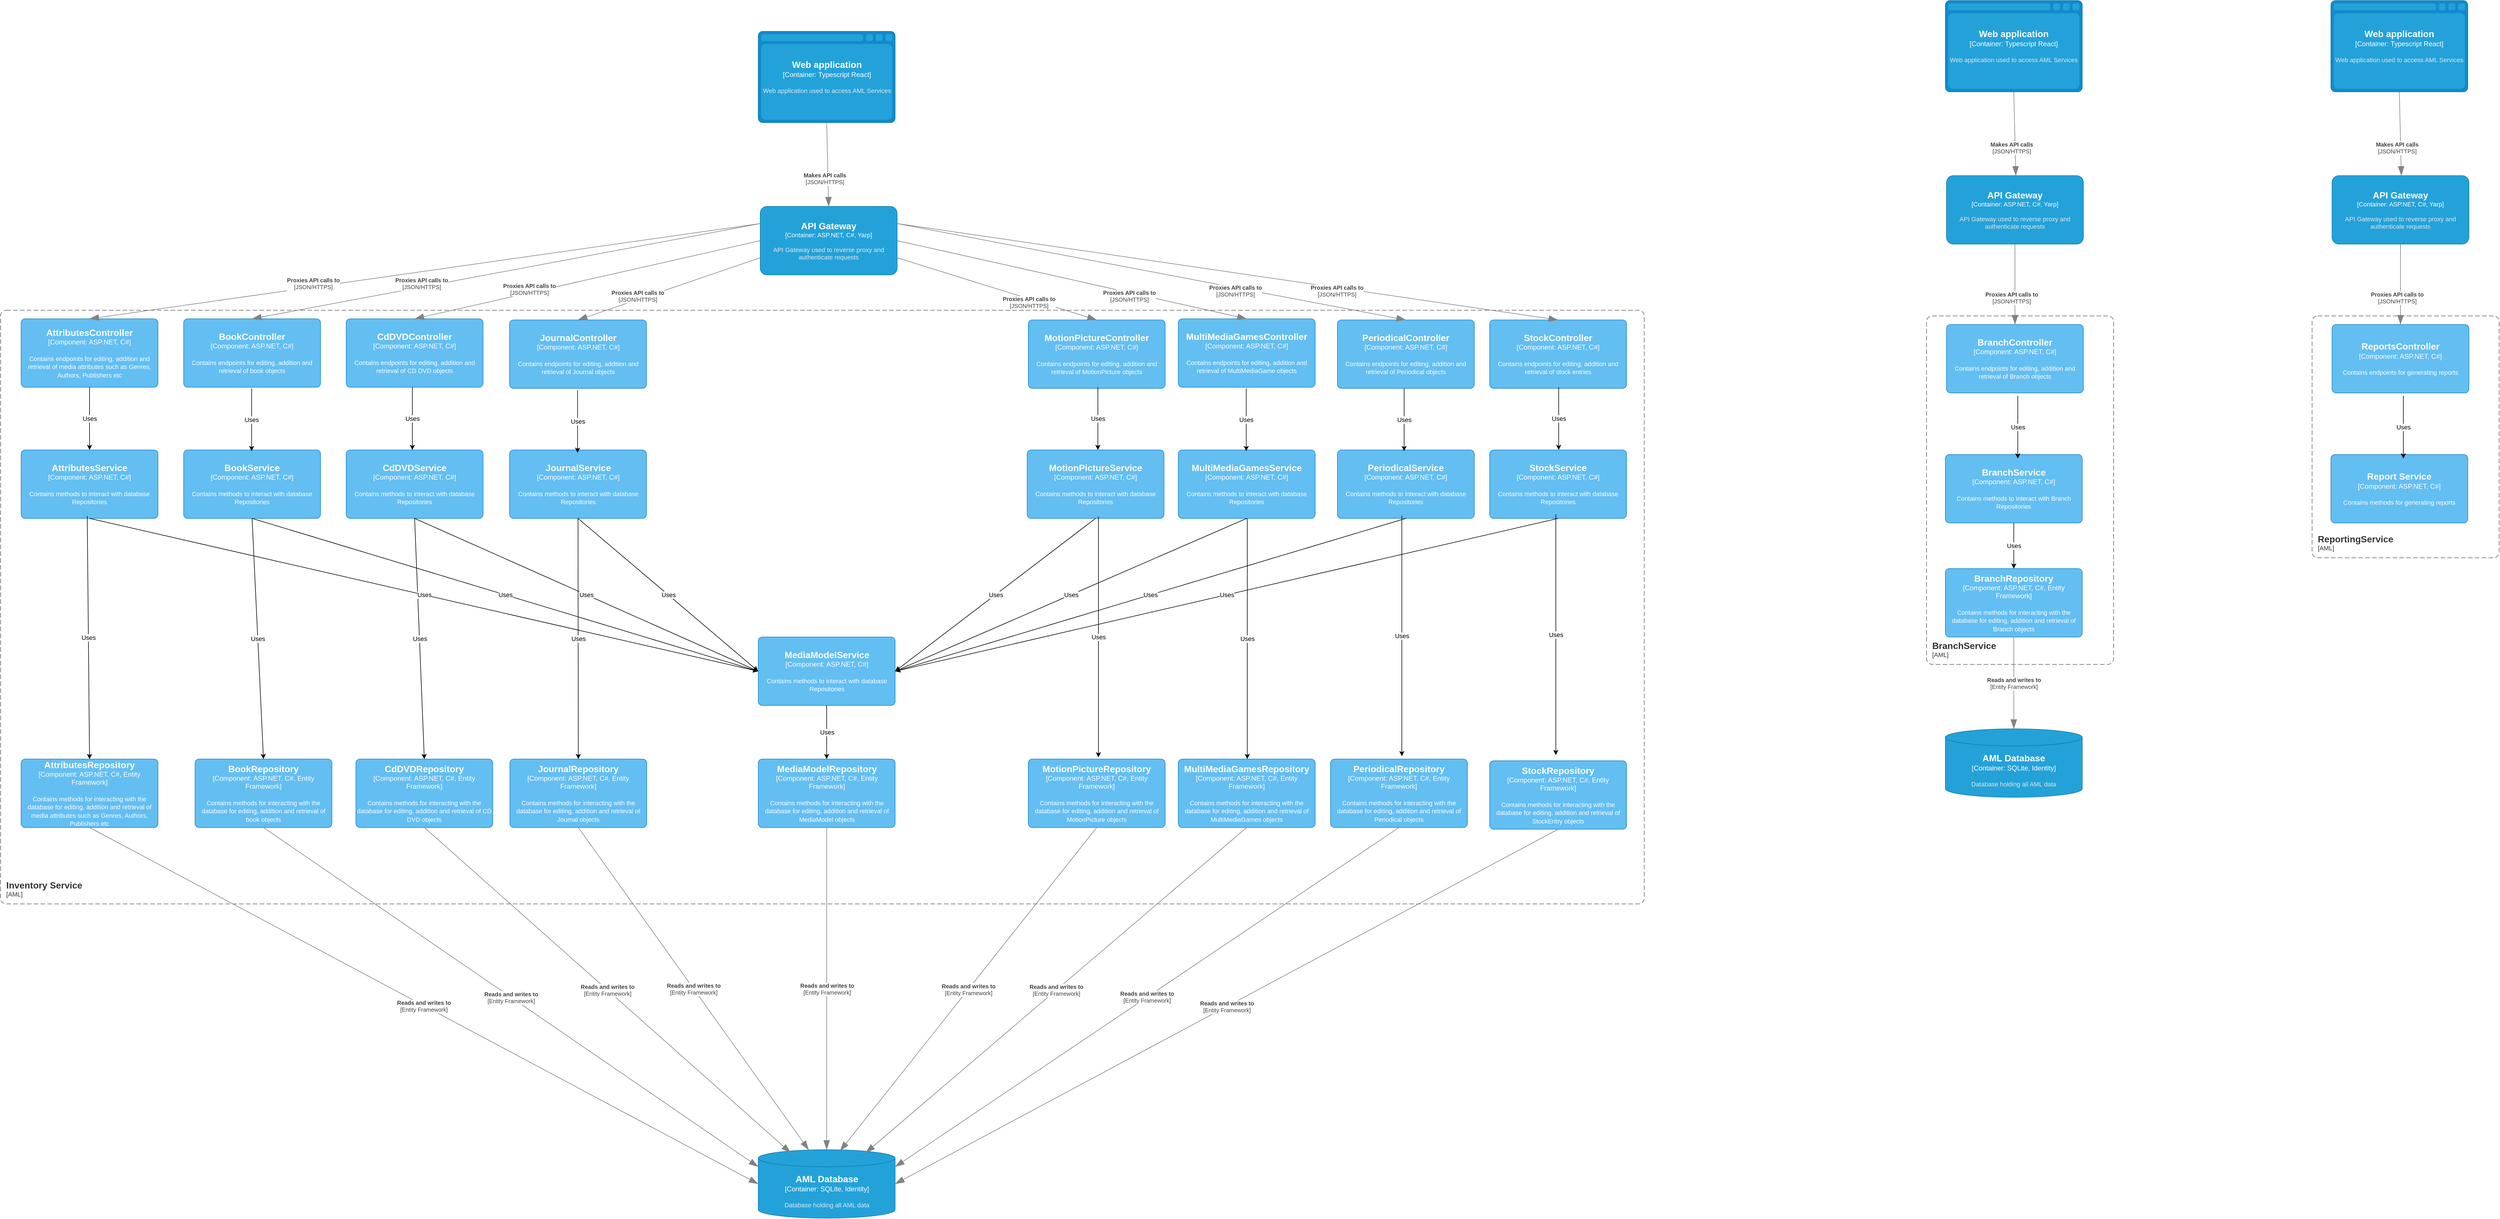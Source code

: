 <mxfile version="26.0.2">
  <diagram name="Page-1" id="JlK0qT95FmTFnfx_wH3W">
    <mxGraphModel grid="0" page="1" gridSize="10" guides="1" tooltips="1" connect="1" arrows="1" fold="1" pageScale="1" pageWidth="827" pageHeight="1169" math="0" shadow="0">
      <root>
        <mxCell id="0" />
        <mxCell id="1" parent="0" />
        <object placeholders="1" c4Name="Web application" c4Type="Container" c4Technology="Typescript React" c4Description="Web application used to access AML Services" label="&lt;font style=&quot;font-size: 16px&quot;&gt;&lt;b&gt;%c4Name%&lt;/b&gt;&lt;/font&gt;&lt;div&gt;[%c4Type%:&amp;nbsp;%c4Technology%]&lt;/div&gt;&lt;br&gt;&lt;div&gt;&lt;font style=&quot;font-size: 11px&quot;&gt;&lt;font color=&quot;#E6E6E6&quot;&gt;%c4Description%&lt;/font&gt;&lt;/div&gt;" id="_MvydWh0PCRc1qodQmLn-1">
          <mxCell style="shape=mxgraph.c4.webBrowserContainer2;whiteSpace=wrap;html=1;boundedLbl=1;rounded=0;labelBackgroundColor=none;strokeColor=#118ACD;fillColor=#23A2D9;strokeColor=#118ACD;strokeColor2=#0E7DAD;fontSize=12;fontColor=#ffffff;align=center;metaEdit=1;points=[[0.5,0,0],[1,0.25,0],[1,0.5,0],[1,0.75,0],[0.5,1,0],[0,0.75,0],[0,0.5,0],[0,0.25,0]];resizable=0;" vertex="1" parent="1">
            <mxGeometry x="609.5" y="-84" width="240" height="160" as="geometry" />
          </mxCell>
        </object>
        <object placeholders="1" c4Name="Inventory Service" c4Type="ContainerScopeBoundary" c4Application="AML" label="&lt;font style=&quot;font-size: 16px&quot;&gt;&lt;b&gt;&lt;div style=&quot;text-align: left&quot;&gt;%c4Name%&lt;/div&gt;&lt;/b&gt;&lt;/font&gt;&lt;div style=&quot;text-align: left&quot;&gt;[%c4Application%]&lt;/div&gt;" id="_MvydWh0PCRc1qodQmLn-2">
          <mxCell style="rounded=1;fontSize=11;whiteSpace=wrap;html=1;dashed=1;arcSize=20;fillColor=none;strokeColor=#666666;fontColor=#333333;labelBackgroundColor=none;align=left;verticalAlign=bottom;labelBorderColor=none;spacingTop=0;spacing=10;dashPattern=8 4;metaEdit=1;rotatable=0;perimeter=rectanglePerimeter;noLabel=0;labelPadding=0;allowArrows=0;connectable=0;expand=0;recursiveResize=0;editable=1;pointerEvents=0;absoluteArcSize=1;points=[[0.25,0,0],[0.5,0,0],[0.75,0,0],[1,0.25,0],[1,0.5,0],[1,0.75,0],[0.75,1,0],[0.5,1,0],[0.25,1,0],[0,0.75,0],[0,0.5,0],[0,0.25,0]];" vertex="1" parent="1">
            <mxGeometry x="-719" y="405" width="2882" height="1041" as="geometry" />
          </mxCell>
        </object>
        <object placeholders="1" c4Name="AttributesController" c4Type="Component" c4Technology="ASP.NET, C#" c4Description="Contains endpoints for editing, addition and retrieval of media attributes such as Genres, Authors, Publishers etc" label="&lt;font style=&quot;font-size: 16px&quot;&gt;&lt;b&gt;%c4Name%&lt;/b&gt;&lt;/font&gt;&lt;div&gt;[%c4Type%: %c4Technology%]&lt;/div&gt;&lt;br&gt;&lt;div&gt;&lt;font style=&quot;font-size: 11px&quot;&gt;%c4Description%&lt;/font&gt;&lt;/div&gt;" id="_MvydWh0PCRc1qodQmLn-3">
          <mxCell style="rounded=1;whiteSpace=wrap;html=1;labelBackgroundColor=none;fillColor=#63BEF2;fontColor=#ffffff;align=center;arcSize=6;strokeColor=#2086C9;metaEdit=1;resizable=0;points=[[0.25,0,0],[0.5,0,0],[0.75,0,0],[1,0.25,0],[1,0.5,0],[1,0.75,0],[0.75,1,0],[0.5,1,0],[0.25,1,0],[0,0.75,0],[0,0.5,0],[0,0.25,0]];" vertex="1" parent="1">
            <mxGeometry x="-683" y="420" width="240" height="120" as="geometry" />
          </mxCell>
        </object>
        <object placeholders="1" c4Name="AML Database" c4Type="Container" c4Technology="SQLite, Identity" c4Description="Database holding all AML data" label="&lt;font style=&quot;font-size: 16px&quot;&gt;&lt;b&gt;%c4Name%&lt;/b&gt;&lt;/font&gt;&lt;div&gt;[%c4Type%:&amp;nbsp;%c4Technology%]&lt;/div&gt;&lt;br&gt;&lt;div&gt;&lt;font style=&quot;font-size: 11px&quot;&gt;&lt;font color=&quot;#E6E6E6&quot;&gt;%c4Description%&lt;/font&gt;&lt;/div&gt;" id="_MvydWh0PCRc1qodQmLn-8">
          <mxCell style="shape=cylinder3;size=15;whiteSpace=wrap;html=1;boundedLbl=1;rounded=0;labelBackgroundColor=none;fillColor=#23A2D9;fontSize=12;fontColor=#ffffff;align=center;strokeColor=#0E7DAD;metaEdit=1;points=[[0.5,0,0],[1,0.25,0],[1,0.5,0],[1,0.75,0],[0.5,1,0],[0,0.75,0],[0,0.5,0],[0,0.25,0]];resizable=0;" vertex="1" parent="1">
            <mxGeometry x="609.5" y="1877" width="240" height="120" as="geometry" />
          </mxCell>
        </object>
        <object placeholders="1" c4Type="Relationship" c4Technology="Entity Framework" c4Description="Reads and writes to" label="&lt;div style=&quot;text-align: left&quot;&gt;&lt;div style=&quot;text-align: center&quot;&gt;&lt;b&gt;%c4Description%&lt;/b&gt;&lt;/div&gt;&lt;div style=&quot;text-align: center&quot;&gt;[%c4Technology%]&lt;/div&gt;&lt;/div&gt;" id="_MvydWh0PCRc1qodQmLn-9">
          <mxCell style="endArrow=blockThin;html=1;fontSize=10;fontColor=#404040;strokeWidth=1;endFill=1;strokeColor=#828282;elbow=vertical;metaEdit=1;endSize=14;startSize=14;jumpStyle=arc;jumpSize=16;rounded=0;entryX=0.5;entryY=0;entryDx=0;entryDy=0;entryPerimeter=0;exitX=0.5;exitY=1;exitDx=0;exitDy=0;exitPerimeter=0;" edge="1" parent="1" source="_MvydWh0PCRc1qodQmLn-34" target="_MvydWh0PCRc1qodQmLn-8">
            <mxGeometry width="240" relative="1" as="geometry">
              <mxPoint x="-468.5" y="1491" as="sourcePoint" />
              <mxPoint x="614" y="1030" as="targetPoint" />
            </mxGeometry>
          </mxCell>
        </object>
        <object placeholders="1" c4Type="Relationship" c4Technology="JSON/HTTPS" c4Description="Proxies API calls to" label="&lt;div style=&quot;text-align: left&quot;&gt;&lt;div style=&quot;text-align: center&quot;&gt;&lt;b&gt;%c4Description%&lt;/b&gt;&lt;/div&gt;&lt;div style=&quot;text-align: center&quot;&gt;[%c4Technology%]&lt;/div&gt;&lt;/div&gt;" id="_MvydWh0PCRc1qodQmLn-11">
          <mxCell style="endArrow=blockThin;html=1;fontSize=10;fontColor=#404040;strokeWidth=1;endFill=1;strokeColor=#828282;elbow=vertical;metaEdit=1;endSize=14;startSize=14;jumpStyle=arc;jumpSize=16;rounded=0;entryX=0.5;entryY=0;entryDx=0;entryDy=0;entryPerimeter=0;exitX=0;exitY=0.25;exitDx=0;exitDy=0;exitPerimeter=0;" edge="1" parent="1" source="_MvydWh0PCRc1qodQmLn-18" target="_MvydWh0PCRc1qodQmLn-3">
            <mxGeometry x="0.332" y="-6" width="240" relative="1" as="geometry">
              <mxPoint x="377.5" y="231" as="sourcePoint" />
              <mxPoint x="318.5" y="342" as="targetPoint" />
              <mxPoint as="offset" />
            </mxGeometry>
          </mxCell>
        </object>
        <object placeholders="1" c4Type="Relationship" c4Technology="JSON/HTTPS" c4Description="Makes API calls" label="&lt;div style=&quot;text-align: left&quot;&gt;&lt;div style=&quot;text-align: center&quot;&gt;&lt;b&gt;%c4Description%&lt;/b&gt;&lt;/div&gt;&lt;div style=&quot;text-align: center&quot;&gt;[%c4Technology%]&lt;/div&gt;&lt;/div&gt;" id="_MvydWh0PCRc1qodQmLn-12">
          <mxCell style="endArrow=blockThin;html=1;fontSize=10;fontColor=#404040;strokeWidth=1;endFill=1;strokeColor=#828282;elbow=vertical;metaEdit=1;endSize=14;startSize=14;jumpStyle=arc;jumpSize=16;rounded=0;entryX=0.5;entryY=0;entryDx=0;entryDy=0;entryPerimeter=0;exitX=0.5;exitY=1;exitDx=0;exitDy=0;exitPerimeter=0;" edge="1" parent="1" source="_MvydWh0PCRc1qodQmLn-1" target="_MvydWh0PCRc1qodQmLn-18">
            <mxGeometry x="0.332" y="-6" width="240" relative="1" as="geometry">
              <mxPoint x="766.5" y="243" as="sourcePoint" />
              <mxPoint x="628.5" y="436" as="targetPoint" />
              <mxPoint as="offset" />
            </mxGeometry>
          </mxCell>
        </object>
        <object placeholders="1" c4Name="API Gateway" c4Type="Container" c4Technology="ASP.NET, C#, Yarp" c4Description="API Gateway used to reverse proxy and authenticate requests" label="&lt;font style=&quot;font-size: 16px&quot;&gt;&lt;b&gt;%c4Name%&lt;/b&gt;&lt;/font&gt;&lt;div&gt;[%c4Type%: %c4Technology%]&lt;/div&gt;&lt;br&gt;&lt;div&gt;&lt;font style=&quot;font-size: 11px&quot;&gt;&lt;font color=&quot;#E6E6E6&quot;&gt;%c4Description%&lt;/font&gt;&lt;/div&gt;" id="_MvydWh0PCRc1qodQmLn-18">
          <mxCell style="rounded=1;whiteSpace=wrap;html=1;fontSize=11;labelBackgroundColor=none;fillColor=#23A2D9;fontColor=#ffffff;align=center;arcSize=10;strokeColor=#0E7DAD;metaEdit=1;resizable=0;points=[[0.25,0,0],[0.5,0,0],[0.75,0,0],[1,0.25,0],[1,0.5,0],[1,0.75,0],[0.75,1,0],[0.5,1,0],[0.25,1,0],[0,0.75,0],[0,0.5,0],[0,0.25,0]];" vertex="1" parent="1">
            <mxGeometry x="613" y="223" width="240" height="120" as="geometry" />
          </mxCell>
        </object>
        <object placeholders="1" c4Name="BookController" c4Type="Component" c4Technology="ASP.NET, C#" c4Description="Contains endpoints for editing, addition and retrieval of book objects" label="&lt;font style=&quot;font-size: 16px&quot;&gt;&lt;b&gt;%c4Name%&lt;/b&gt;&lt;/font&gt;&lt;div&gt;[%c4Type%: %c4Technology%]&lt;/div&gt;&lt;br&gt;&lt;div&gt;&lt;font style=&quot;font-size: 11px&quot;&gt;%c4Description%&lt;/font&gt;&lt;/div&gt;" id="_MvydWh0PCRc1qodQmLn-19">
          <mxCell style="rounded=1;whiteSpace=wrap;html=1;labelBackgroundColor=none;fillColor=#63BEF2;fontColor=#ffffff;align=center;arcSize=6;strokeColor=#2086C9;metaEdit=1;resizable=0;points=[[0.25,0,0],[0.5,0,0],[0.75,0,0],[1,0.25,0],[1,0.5,0],[1,0.75,0],[0.75,1,0],[0.5,1,0],[0.25,1,0],[0,0.75,0],[0,0.5,0],[0,0.25,0]];" vertex="1" parent="1">
            <mxGeometry x="-398" y="420" width="240" height="120" as="geometry" />
          </mxCell>
        </object>
        <object placeholders="1" c4Name="CdDVDController" c4Type="Component" c4Technology="ASP.NET, C#" c4Description="Contains endpoints for editing, addition and retrieval of CD DVD objects" label="&lt;font style=&quot;font-size: 16px&quot;&gt;&lt;b&gt;%c4Name%&lt;/b&gt;&lt;/font&gt;&lt;div&gt;[%c4Type%: %c4Technology%]&lt;/div&gt;&lt;br&gt;&lt;div&gt;&lt;font style=&quot;font-size: 11px&quot;&gt;%c4Description%&lt;/font&gt;&lt;/div&gt;" id="_MvydWh0PCRc1qodQmLn-20">
          <mxCell style="rounded=1;whiteSpace=wrap;html=1;labelBackgroundColor=none;fillColor=#63BEF2;fontColor=#ffffff;align=center;arcSize=6;strokeColor=#2086C9;metaEdit=1;resizable=0;points=[[0.25,0,0],[0.5,0,0],[0.75,0,0],[1,0.25,0],[1,0.5,0],[1,0.75,0],[0.75,1,0],[0.5,1,0],[0.25,1,0],[0,0.75,0],[0,0.5,0],[0,0.25,0]];" vertex="1" parent="1">
            <mxGeometry x="-113" y="420" width="240" height="120" as="geometry" />
          </mxCell>
        </object>
        <object placeholders="1" c4Name="JournalController" c4Type="Component" c4Technology="ASP.NET, C#" c4Description="Contains endpoints for editing, addition and retrieval of Journal objects" label="&lt;font style=&quot;font-size: 16px&quot;&gt;&lt;b&gt;%c4Name%&lt;/b&gt;&lt;/font&gt;&lt;div&gt;[%c4Type%: %c4Technology%]&lt;/div&gt;&lt;br&gt;&lt;div&gt;&lt;font style=&quot;font-size: 11px&quot;&gt;%c4Description%&lt;/font&gt;&lt;/div&gt;" id="_MvydWh0PCRc1qodQmLn-21">
          <mxCell style="rounded=1;whiteSpace=wrap;html=1;labelBackgroundColor=none;fillColor=#63BEF2;fontColor=#ffffff;align=center;arcSize=6;strokeColor=#2086C9;metaEdit=1;resizable=0;points=[[0.25,0,0],[0.5,0,0],[0.75,0,0],[1,0.25,0],[1,0.5,0],[1,0.75,0],[0.75,1,0],[0.5,1,0],[0.25,1,0],[0,0.75,0],[0,0.5,0],[0,0.25,0]];" vertex="1" parent="1">
            <mxGeometry x="173.5" y="422" width="240" height="120" as="geometry" />
          </mxCell>
        </object>
        <object placeholders="1" c4Name="MotionPictureController" c4Type="Component" c4Technology="ASP.NET, C#" c4Description="Contains endpoints for editing, addition and retrieval of MotionPicture objects" label="&lt;font style=&quot;font-size: 16px&quot;&gt;&lt;b&gt;%c4Name%&lt;/b&gt;&lt;/font&gt;&lt;div&gt;[%c4Type%: %c4Technology%]&lt;/div&gt;&lt;br&gt;&lt;div&gt;&lt;font style=&quot;font-size: 11px&quot;&gt;%c4Description%&lt;/font&gt;&lt;/div&gt;" id="_MvydWh0PCRc1qodQmLn-22">
          <mxCell style="rounded=1;whiteSpace=wrap;html=1;labelBackgroundColor=none;fillColor=#63BEF2;fontColor=#ffffff;align=center;arcSize=6;strokeColor=#2086C9;metaEdit=1;resizable=0;points=[[0.25,0,0],[0.5,0,0],[0.75,0,0],[1,0.25,0],[1,0.5,0],[1,0.75,0],[0.75,1,0],[0.5,1,0],[0.25,1,0],[0,0.75,0],[0,0.5,0],[0,0.25,0]];" vertex="1" parent="1">
            <mxGeometry x="1083" y="422" width="240" height="120" as="geometry" />
          </mxCell>
        </object>
        <object placeholders="1" c4Name="MultiMediaGamesController" c4Type="Component" c4Technology="ASP.NET, C#" c4Description="Contains endpoints for editing, addition and retrieval of MultiMediaGame objects" label="&lt;font style=&quot;font-size: 16px&quot;&gt;&lt;b&gt;%c4Name%&lt;/b&gt;&lt;/font&gt;&lt;div&gt;[%c4Type%: %c4Technology%]&lt;/div&gt;&lt;br&gt;&lt;div&gt;&lt;font style=&quot;font-size: 11px&quot;&gt;%c4Description%&lt;/font&gt;&lt;/div&gt;" id="_MvydWh0PCRc1qodQmLn-23">
          <mxCell style="rounded=1;whiteSpace=wrap;html=1;labelBackgroundColor=none;fillColor=#63BEF2;fontColor=#ffffff;align=center;arcSize=6;strokeColor=#2086C9;metaEdit=1;resizable=0;points=[[0.25,0,0],[0.5,0,0],[0.75,0,0],[1,0.25,0],[1,0.5,0],[1,0.75,0],[0.75,1,0],[0.5,1,0],[0.25,1,0],[0,0.75,0],[0,0.5,0],[0,0.25,0]];" vertex="1" parent="1">
            <mxGeometry x="1346" y="420" width="240" height="120" as="geometry" />
          </mxCell>
        </object>
        <object placeholders="1" c4Name="PeriodicalController" c4Type="Component" c4Technology="ASP.NET, C#" c4Description="Contains endpoints for editing, addition and retrieval of Periodical objects" label="&lt;font style=&quot;font-size: 16px&quot;&gt;&lt;b&gt;%c4Name%&lt;/b&gt;&lt;/font&gt;&lt;div&gt;[%c4Type%: %c4Technology%]&lt;/div&gt;&lt;br&gt;&lt;div&gt;&lt;font style=&quot;font-size: 11px&quot;&gt;%c4Description%&lt;/font&gt;&lt;/div&gt;" id="_MvydWh0PCRc1qodQmLn-24">
          <mxCell style="rounded=1;whiteSpace=wrap;html=1;labelBackgroundColor=none;fillColor=#63BEF2;fontColor=#ffffff;align=center;arcSize=6;strokeColor=#2086C9;metaEdit=1;resizable=0;points=[[0.25,0,0],[0.5,0,0],[0.75,0,0],[1,0.25,0],[1,0.5,0],[1,0.75,0],[0.75,1,0],[0.5,1,0],[0.25,1,0],[0,0.75,0],[0,0.5,0],[0,0.25,0]];" vertex="1" parent="1">
            <mxGeometry x="1625" y="422" width="240" height="120" as="geometry" />
          </mxCell>
        </object>
        <object placeholders="1" c4Name="StockController" c4Type="Component" c4Technology="ASP.NET, C#" c4Description="Contains endpoints for editing, addition and retrieval of stock entries" label="&lt;font style=&quot;font-size: 16px&quot;&gt;&lt;b&gt;%c4Name%&lt;/b&gt;&lt;/font&gt;&lt;div&gt;[%c4Type%: %c4Technology%]&lt;/div&gt;&lt;br&gt;&lt;div&gt;&lt;font style=&quot;font-size: 11px&quot;&gt;%c4Description%&lt;/font&gt;&lt;/div&gt;" id="_MvydWh0PCRc1qodQmLn-25">
          <mxCell style="rounded=1;whiteSpace=wrap;html=1;labelBackgroundColor=none;fillColor=#63BEF2;fontColor=#ffffff;align=center;arcSize=6;strokeColor=#2086C9;metaEdit=1;resizable=0;points=[[0.25,0,0],[0.5,0,0],[0.75,0,0],[1,0.25,0],[1,0.5,0],[1,0.75,0],[0.75,1,0],[0.5,1,0],[0.25,1,0],[0,0.75,0],[0,0.5,0],[0,0.25,0]];" vertex="1" parent="1">
            <mxGeometry x="1892" y="422" width="240" height="120" as="geometry" />
          </mxCell>
        </object>
        <object placeholders="1" c4Type="Relationship" c4Technology="JSON/HTTPS" c4Description="Proxies API calls to" label="&lt;div style=&quot;text-align: left&quot;&gt;&lt;div style=&quot;text-align: center&quot;&gt;&lt;b&gt;%c4Description%&lt;/b&gt;&lt;/div&gt;&lt;div style=&quot;text-align: center&quot;&gt;[%c4Technology%]&lt;/div&gt;&lt;/div&gt;" id="_MvydWh0PCRc1qodQmLn-26">
          <mxCell style="endArrow=blockThin;html=1;fontSize=10;fontColor=#404040;strokeWidth=1;endFill=1;strokeColor=#828282;elbow=vertical;metaEdit=1;endSize=14;startSize=14;jumpStyle=arc;jumpSize=16;rounded=0;entryX=0.5;entryY=0;entryDx=0;entryDy=0;entryPerimeter=0;exitX=0;exitY=0.25;exitDx=0;exitDy=0;exitPerimeter=0;" edge="1" parent="1" source="_MvydWh0PCRc1qodQmLn-18" target="_MvydWh0PCRc1qodQmLn-19">
            <mxGeometry x="0.332" y="-6" width="240" relative="1" as="geometry">
              <mxPoint x="623" y="293" as="sourcePoint" />
              <mxPoint x="-553" y="430" as="targetPoint" />
              <mxPoint as="offset" />
            </mxGeometry>
          </mxCell>
        </object>
        <object placeholders="1" c4Type="Relationship" c4Technology="JSON/HTTPS" c4Description="Proxies API calls to" label="&lt;div style=&quot;text-align: left&quot;&gt;&lt;div style=&quot;text-align: center&quot;&gt;&lt;b&gt;%c4Description%&lt;/b&gt;&lt;/div&gt;&lt;div style=&quot;text-align: center&quot;&gt;[%c4Technology%]&lt;/div&gt;&lt;/div&gt;" id="_MvydWh0PCRc1qodQmLn-27">
          <mxCell style="endArrow=blockThin;html=1;fontSize=10;fontColor=#404040;strokeWidth=1;endFill=1;strokeColor=#828282;elbow=vertical;metaEdit=1;endSize=14;startSize=14;jumpStyle=arc;jumpSize=16;rounded=0;entryX=0.5;entryY=0;entryDx=0;entryDy=0;entryPerimeter=0;exitX=0;exitY=0.5;exitDx=0;exitDy=0;exitPerimeter=0;" edge="1" parent="1" source="_MvydWh0PCRc1qodQmLn-18" target="_MvydWh0PCRc1qodQmLn-20">
            <mxGeometry x="0.332" y="-6" width="240" relative="1" as="geometry">
              <mxPoint x="633" y="303" as="sourcePoint" />
              <mxPoint x="-268" y="430" as="targetPoint" />
              <mxPoint as="offset" />
            </mxGeometry>
          </mxCell>
        </object>
        <object placeholders="1" c4Type="Relationship" c4Technology="JSON/HTTPS" c4Description="Proxies API calls to" label="&lt;div style=&quot;text-align: left&quot;&gt;&lt;div style=&quot;text-align: center&quot;&gt;&lt;b&gt;%c4Description%&lt;/b&gt;&lt;/div&gt;&lt;div style=&quot;text-align: center&quot;&gt;[%c4Technology%]&lt;/div&gt;&lt;/div&gt;" id="_MvydWh0PCRc1qodQmLn-28">
          <mxCell style="endArrow=blockThin;html=1;fontSize=10;fontColor=#404040;strokeWidth=1;endFill=1;strokeColor=#828282;elbow=vertical;metaEdit=1;endSize=14;startSize=14;jumpStyle=arc;jumpSize=16;rounded=0;entryX=0.5;entryY=0;entryDx=0;entryDy=0;entryPerimeter=0;exitX=0;exitY=0.75;exitDx=0;exitDy=0;exitPerimeter=0;" edge="1" parent="1" source="_MvydWh0PCRc1qodQmLn-18" target="_MvydWh0PCRc1qodQmLn-21">
            <mxGeometry x="0.332" y="-6" width="240" relative="1" as="geometry">
              <mxPoint x="643" y="313" as="sourcePoint" />
              <mxPoint x="17" y="430" as="targetPoint" />
              <mxPoint as="offset" />
            </mxGeometry>
          </mxCell>
        </object>
        <object placeholders="1" c4Type="Relationship" c4Technology="JSON/HTTPS" c4Description="Proxies API calls to" label="&lt;div style=&quot;text-align: left&quot;&gt;&lt;div style=&quot;text-align: center&quot;&gt;&lt;b&gt;%c4Description%&lt;/b&gt;&lt;/div&gt;&lt;div style=&quot;text-align: center&quot;&gt;[%c4Technology%]&lt;/div&gt;&lt;/div&gt;" id="_MvydWh0PCRc1qodQmLn-29">
          <mxCell style="endArrow=blockThin;html=1;fontSize=10;fontColor=#404040;strokeWidth=1;endFill=1;strokeColor=#828282;elbow=vertical;metaEdit=1;endSize=14;startSize=14;jumpStyle=arc;jumpSize=16;rounded=0;entryX=0.5;entryY=0;entryDx=0;entryDy=0;entryPerimeter=0;exitX=1;exitY=0.75;exitDx=0;exitDy=0;exitPerimeter=0;" edge="1" parent="1" source="_MvydWh0PCRc1qodQmLn-18" target="_MvydWh0PCRc1qodQmLn-22">
            <mxGeometry x="0.332" y="-6" width="240" relative="1" as="geometry">
              <mxPoint x="653" y="323" as="sourcePoint" />
              <mxPoint x="304" y="432" as="targetPoint" />
              <mxPoint as="offset" />
            </mxGeometry>
          </mxCell>
        </object>
        <object placeholders="1" c4Type="Relationship" c4Technology="JSON/HTTPS" c4Description="Proxies API calls to" label="&lt;div style=&quot;text-align: left&quot;&gt;&lt;div style=&quot;text-align: center&quot;&gt;&lt;b&gt;%c4Description%&lt;/b&gt;&lt;/div&gt;&lt;div style=&quot;text-align: center&quot;&gt;[%c4Technology%]&lt;/div&gt;&lt;/div&gt;" id="_MvydWh0PCRc1qodQmLn-30">
          <mxCell style="endArrow=blockThin;html=1;fontSize=10;fontColor=#404040;strokeWidth=1;endFill=1;strokeColor=#828282;elbow=vertical;metaEdit=1;endSize=14;startSize=14;jumpStyle=arc;jumpSize=16;rounded=0;entryX=0.5;entryY=0;entryDx=0;entryDy=0;entryPerimeter=0;exitX=1;exitY=0.5;exitDx=0;exitDy=0;exitPerimeter=0;" edge="1" parent="1" source="_MvydWh0PCRc1qodQmLn-18" target="_MvydWh0PCRc1qodQmLn-23">
            <mxGeometry x="0.332" y="-6" width="240" relative="1" as="geometry">
              <mxPoint x="663" y="333" as="sourcePoint" />
              <mxPoint x="590" y="432" as="targetPoint" />
              <mxPoint as="offset" />
            </mxGeometry>
          </mxCell>
        </object>
        <object placeholders="1" c4Type="Relationship" c4Technology="JSON/HTTPS" c4Description="Proxies API calls to" label="&lt;div style=&quot;text-align: left&quot;&gt;&lt;div style=&quot;text-align: center&quot;&gt;&lt;b&gt;%c4Description%&lt;/b&gt;&lt;/div&gt;&lt;div style=&quot;text-align: center&quot;&gt;[%c4Technology%]&lt;/div&gt;&lt;/div&gt;" id="_MvydWh0PCRc1qodQmLn-31">
          <mxCell style="endArrow=blockThin;html=1;fontSize=10;fontColor=#404040;strokeWidth=1;endFill=1;strokeColor=#828282;elbow=vertical;metaEdit=1;endSize=14;startSize=14;jumpStyle=arc;jumpSize=16;rounded=0;entryX=0.5;entryY=0;entryDx=0;entryDy=0;entryPerimeter=0;exitX=1;exitY=0.25;exitDx=0;exitDy=0;exitPerimeter=0;" edge="1" parent="1" source="_MvydWh0PCRc1qodQmLn-18" target="_MvydWh0PCRc1qodQmLn-24">
            <mxGeometry x="0.332" y="-6" width="240" relative="1" as="geometry">
              <mxPoint x="673" y="343" as="sourcePoint" />
              <mxPoint x="877" y="434" as="targetPoint" />
              <mxPoint as="offset" />
            </mxGeometry>
          </mxCell>
        </object>
        <object placeholders="1" c4Type="Relationship" c4Technology="JSON/HTTPS" c4Description="Proxies API calls to" label="&lt;div style=&quot;text-align: left&quot;&gt;&lt;div style=&quot;text-align: center&quot;&gt;&lt;b&gt;%c4Description%&lt;/b&gt;&lt;/div&gt;&lt;div style=&quot;text-align: center&quot;&gt;[%c4Technology%]&lt;/div&gt;&lt;/div&gt;" id="_MvydWh0PCRc1qodQmLn-32">
          <mxCell style="endArrow=blockThin;html=1;fontSize=10;fontColor=#404040;strokeWidth=1;endFill=1;strokeColor=#828282;elbow=vertical;metaEdit=1;endSize=14;startSize=14;jumpStyle=arc;jumpSize=16;rounded=0;entryX=0.5;entryY=0;entryDx=0;entryDy=0;entryPerimeter=0;exitX=1;exitY=0.25;exitDx=0;exitDy=0;exitPerimeter=0;" edge="1" parent="1" source="_MvydWh0PCRc1qodQmLn-18" target="_MvydWh0PCRc1qodQmLn-25">
            <mxGeometry x="0.332" y="-6" width="240" relative="1" as="geometry">
              <mxPoint x="683" y="353" as="sourcePoint" />
              <mxPoint x="1164" y="432" as="targetPoint" />
              <mxPoint as="offset" />
            </mxGeometry>
          </mxCell>
        </object>
        <object placeholders="1" c4Name="MediaModelService" c4Type="Component" c4Technology="ASP.NET, C#" c4Description="Contains methods to interact with database Repositories" label="&lt;font style=&quot;font-size: 16px&quot;&gt;&lt;b&gt;%c4Name%&lt;/b&gt;&lt;/font&gt;&lt;div&gt;[%c4Type%: %c4Technology%]&lt;/div&gt;&lt;br&gt;&lt;div&gt;&lt;font style=&quot;font-size: 11px&quot;&gt;%c4Description%&lt;/font&gt;&lt;/div&gt;" id="_MvydWh0PCRc1qodQmLn-33">
          <mxCell style="rounded=1;whiteSpace=wrap;html=1;labelBackgroundColor=none;fillColor=#63BEF2;fontColor=#ffffff;align=center;arcSize=6;strokeColor=#2086C9;metaEdit=1;resizable=0;points=[[0.25,0,0],[0.5,0,0],[0.75,0,0],[1,0.25,0],[1,0.5,0],[1,0.75,0],[0.75,1,0],[0.5,1,0],[0.25,1,0],[0,0.75,0],[0,0.5,0],[0,0.25,0]];" vertex="1" parent="1">
            <mxGeometry x="609.5" y="978" width="240" height="120" as="geometry" />
          </mxCell>
        </object>
        <object placeholders="1" c4Name="MediaModelRepository" c4Type="Component" c4Technology="ASP.NET, C#, Entity Framework" c4Description="Contains methods for interacting with the database for editing, addition and retrieval of MediaModel objects" label="&lt;font style=&quot;font-size: 16px&quot;&gt;&lt;b&gt;%c4Name%&lt;/b&gt;&lt;/font&gt;&lt;div&gt;[%c4Type%: %c4Technology%]&lt;/div&gt;&lt;br&gt;&lt;div&gt;&lt;font style=&quot;font-size: 11px&quot;&gt;%c4Description%&lt;/font&gt;&lt;/div&gt;" id="_MvydWh0PCRc1qodQmLn-34">
          <mxCell style="rounded=1;whiteSpace=wrap;html=1;labelBackgroundColor=none;fillColor=#63BEF2;fontColor=#ffffff;align=center;arcSize=6;strokeColor=#2086C9;metaEdit=1;resizable=0;points=[[0.25,0,0],[0.5,0,0],[0.75,0,0],[1,0.25,0],[1,0.5,0],[1,0.75,0],[0.75,1,0],[0.5,1,0],[0.25,1,0],[0,0.75,0],[0,0.5,0],[0,0.25,0]];" vertex="1" parent="1">
            <mxGeometry x="609.5" y="1192" width="240" height="120" as="geometry" />
          </mxCell>
        </object>
        <mxCell id="eXk1psuvPjqEV5yXaedu-17" value="" style="endArrow=classic;html=1;rounded=0;exitX=0.5;exitY=1;exitDx=0;exitDy=0;exitPerimeter=0;" edge="1" parent="1" source="_MvydWh0PCRc1qodQmLn-33" target="_MvydWh0PCRc1qodQmLn-34">
          <mxGeometry relative="1" as="geometry">
            <mxPoint x="714.5" y="1119" as="sourcePoint" />
            <mxPoint x="1044.5" y="1390" as="targetPoint" />
          </mxGeometry>
        </mxCell>
        <mxCell id="eXk1psuvPjqEV5yXaedu-18" value="Uses" style="edgeLabel;resizable=0;html=1;;align=center;verticalAlign=middle;" connectable="0" vertex="1" parent="eXk1psuvPjqEV5yXaedu-17">
          <mxGeometry relative="1" as="geometry" />
        </mxCell>
        <object placeholders="1" c4Name="AttributesService" c4Type="Component" c4Technology="ASP.NET, C#" c4Description="Contains methods to interact with database Repositories" label="&lt;font style=&quot;font-size: 16px&quot;&gt;&lt;b&gt;%c4Name%&lt;/b&gt;&lt;/font&gt;&lt;div&gt;[%c4Type%: %c4Technology%]&lt;/div&gt;&lt;br&gt;&lt;div&gt;&lt;font style=&quot;font-size: 11px&quot;&gt;%c4Description%&lt;/font&gt;&lt;/div&gt;" id="eXk1psuvPjqEV5yXaedu-19">
          <mxCell style="rounded=1;whiteSpace=wrap;html=1;labelBackgroundColor=none;fillColor=#63BEF2;fontColor=#ffffff;align=center;arcSize=6;strokeColor=#2086C9;metaEdit=1;resizable=0;points=[[0.25,0,0],[0.5,0,0],[0.75,0,0],[1,0.25,0],[1,0.5,0],[1,0.75,0],[0.75,1,0],[0.5,1,0],[0.25,1,0],[0,0.75,0],[0,0.5,0],[0,0.25,0]];" vertex="1" parent="1">
            <mxGeometry x="-683" y="650" width="240" height="120" as="geometry" />
          </mxCell>
        </object>
        <object placeholders="1" c4Name="BookService" c4Type="Component" c4Technology="ASP.NET, C#" c4Description="Contains methods to interact with database Repositories" label="&lt;font style=&quot;font-size: 16px&quot;&gt;&lt;b&gt;%c4Name%&lt;/b&gt;&lt;/font&gt;&lt;div&gt;[%c4Type%: %c4Technology%]&lt;/div&gt;&lt;br&gt;&lt;div&gt;&lt;font style=&quot;font-size: 11px&quot;&gt;%c4Description%&lt;/font&gt;&lt;/div&gt;" id="eXk1psuvPjqEV5yXaedu-20">
          <mxCell style="rounded=1;whiteSpace=wrap;html=1;labelBackgroundColor=none;fillColor=#63BEF2;fontColor=#ffffff;align=center;arcSize=6;strokeColor=#2086C9;metaEdit=1;resizable=0;points=[[0.25,0,0],[0.5,0,0],[0.75,0,0],[1,0.25,0],[1,0.5,0],[1,0.75,0],[0.75,1,0],[0.5,1,0],[0.25,1,0],[0,0.75,0],[0,0.5,0],[0,0.25,0]];" vertex="1" parent="1">
            <mxGeometry x="-398" y="650" width="240" height="120" as="geometry" />
          </mxCell>
        </object>
        <object placeholders="1" c4Name="CdDVDService" c4Type="Component" c4Technology="ASP.NET, C#" c4Description="Contains methods to interact with database Repositories" label="&lt;font style=&quot;font-size: 16px&quot;&gt;&lt;b&gt;%c4Name%&lt;/b&gt;&lt;/font&gt;&lt;div&gt;[%c4Type%: %c4Technology%]&lt;/div&gt;&lt;br&gt;&lt;div&gt;&lt;font style=&quot;font-size: 11px&quot;&gt;%c4Description%&lt;/font&gt;&lt;/div&gt;" id="eXk1psuvPjqEV5yXaedu-21">
          <mxCell style="rounded=1;whiteSpace=wrap;html=1;labelBackgroundColor=none;fillColor=#63BEF2;fontColor=#ffffff;align=center;arcSize=6;strokeColor=#2086C9;metaEdit=1;resizable=0;points=[[0.25,0,0],[0.5,0,0],[0.75,0,0],[1,0.25,0],[1,0.5,0],[1,0.75,0],[0.75,1,0],[0.5,1,0],[0.25,1,0],[0,0.75,0],[0,0.5,0],[0,0.25,0]];" vertex="1" parent="1">
            <mxGeometry x="-113" y="650" width="240" height="120" as="geometry" />
          </mxCell>
        </object>
        <object placeholders="1" c4Name="JournalService" c4Type="Component" c4Technology="ASP.NET, C#" c4Description="Contains methods to interact with database Repositories" label="&lt;font style=&quot;font-size: 16px&quot;&gt;&lt;b&gt;%c4Name%&lt;/b&gt;&lt;/font&gt;&lt;div&gt;[%c4Type%: %c4Technology%]&lt;/div&gt;&lt;br&gt;&lt;div&gt;&lt;font style=&quot;font-size: 11px&quot;&gt;%c4Description%&lt;/font&gt;&lt;/div&gt;" id="eXk1psuvPjqEV5yXaedu-22">
          <mxCell style="rounded=1;whiteSpace=wrap;html=1;labelBackgroundColor=none;fillColor=#63BEF2;fontColor=#ffffff;align=center;arcSize=6;strokeColor=#2086C9;metaEdit=1;resizable=0;points=[[0.25,0,0],[0.5,0,0],[0.75,0,0],[1,0.25,0],[1,0.5,0],[1,0.75,0],[0.75,1,0],[0.5,1,0],[0.25,1,0],[0,0.75,0],[0,0.5,0],[0,0.25,0]];" vertex="1" parent="1">
            <mxGeometry x="173.5" y="650" width="240" height="120" as="geometry" />
          </mxCell>
        </object>
        <object placeholders="1" c4Name="MotionPictureService" c4Type="Component" c4Technology="ASP.NET, C#" c4Description="Contains methods to interact with database Repositories" label="&lt;font style=&quot;font-size: 16px&quot;&gt;&lt;b&gt;%c4Name%&lt;/b&gt;&lt;/font&gt;&lt;div&gt;[%c4Type%: %c4Technology%]&lt;/div&gt;&lt;br&gt;&lt;div&gt;&lt;font style=&quot;font-size: 11px&quot;&gt;%c4Description%&lt;/font&gt;&lt;/div&gt;" id="eXk1psuvPjqEV5yXaedu-23">
          <mxCell style="rounded=1;whiteSpace=wrap;html=1;labelBackgroundColor=none;fillColor=#63BEF2;fontColor=#ffffff;align=center;arcSize=6;strokeColor=#2086C9;metaEdit=1;resizable=0;points=[[0.25,0,0],[0.5,0,0],[0.75,0,0],[1,0.25,0],[1,0.5,0],[1,0.75,0],[0.75,1,0],[0.5,1,0],[0.25,1,0],[0,0.75,0],[0,0.5,0],[0,0.25,0]];" vertex="1" parent="1">
            <mxGeometry x="1081" y="650" width="240" height="120" as="geometry" />
          </mxCell>
        </object>
        <object placeholders="1" c4Name="MultiMediaGamesService" c4Type="Component" c4Technology="ASP.NET, C#" c4Description="Contains methods to interact with database Repositories" label="&lt;font style=&quot;font-size: 16px&quot;&gt;&lt;b&gt;%c4Name%&lt;/b&gt;&lt;/font&gt;&lt;div&gt;[%c4Type%: %c4Technology%]&lt;/div&gt;&lt;br&gt;&lt;div&gt;&lt;font style=&quot;font-size: 11px&quot;&gt;%c4Description%&lt;/font&gt;&lt;/div&gt;" id="eXk1psuvPjqEV5yXaedu-24">
          <mxCell style="rounded=1;whiteSpace=wrap;html=1;labelBackgroundColor=none;fillColor=#63BEF2;fontColor=#ffffff;align=center;arcSize=6;strokeColor=#2086C9;metaEdit=1;resizable=0;points=[[0.25,0,0],[0.5,0,0],[0.75,0,0],[1,0.25,0],[1,0.5,0],[1,0.75,0],[0.75,1,0],[0.5,1,0],[0.25,1,0],[0,0.75,0],[0,0.5,0],[0,0.25,0]];" vertex="1" parent="1">
            <mxGeometry x="1346" y="650" width="240" height="120" as="geometry" />
          </mxCell>
        </object>
        <object placeholders="1" c4Name="PeriodicalService" c4Type="Component" c4Technology="ASP.NET, C#" c4Description="Contains methods to interact with database Repositories" label="&lt;font style=&quot;font-size: 16px&quot;&gt;&lt;b&gt;%c4Name%&lt;/b&gt;&lt;/font&gt;&lt;div&gt;[%c4Type%: %c4Technology%]&lt;/div&gt;&lt;br&gt;&lt;div&gt;&lt;font style=&quot;font-size: 11px&quot;&gt;%c4Description%&lt;/font&gt;&lt;/div&gt;" id="eXk1psuvPjqEV5yXaedu-25">
          <mxCell style="rounded=1;whiteSpace=wrap;html=1;labelBackgroundColor=none;fillColor=#63BEF2;fontColor=#ffffff;align=center;arcSize=6;strokeColor=#2086C9;metaEdit=1;resizable=0;points=[[0.25,0,0],[0.5,0,0],[0.75,0,0],[1,0.25,0],[1,0.5,0],[1,0.75,0],[0.75,1,0],[0.5,1,0],[0.25,1,0],[0,0.75,0],[0,0.5,0],[0,0.25,0]];" vertex="1" parent="1">
            <mxGeometry x="1625" y="650" width="240" height="120" as="geometry" />
          </mxCell>
        </object>
        <object placeholders="1" c4Name="StockService" c4Type="Component" c4Technology="ASP.NET, C#" c4Description="Contains methods to interact with database Repositories" label="&lt;font style=&quot;font-size: 16px&quot;&gt;&lt;b&gt;%c4Name%&lt;/b&gt;&lt;/font&gt;&lt;div&gt;[%c4Type%: %c4Technology%]&lt;/div&gt;&lt;br&gt;&lt;div&gt;&lt;font style=&quot;font-size: 11px&quot;&gt;%c4Description%&lt;/font&gt;&lt;/div&gt;" id="eXk1psuvPjqEV5yXaedu-26">
          <mxCell style="rounded=1;whiteSpace=wrap;html=1;labelBackgroundColor=none;fillColor=#63BEF2;fontColor=#ffffff;align=center;arcSize=6;strokeColor=#2086C9;metaEdit=1;resizable=0;points=[[0.25,0,0],[0.5,0,0],[0.75,0,0],[1,0.25,0],[1,0.5,0],[1,0.75,0],[0.75,1,0],[0.5,1,0],[0.25,1,0],[0,0.75,0],[0,0.5,0],[0,0.25,0]];" vertex="1" parent="1">
            <mxGeometry x="1892" y="650" width="240" height="120" as="geometry" />
          </mxCell>
        </object>
        <object placeholders="1" c4Name="AttributesRepository" c4Type="Component" c4Technology="ASP.NET, C#, Entity Framework" c4Description="Contains methods for interacting with the database for editing, addition and retrieval of media attributes such as Genres, Authors, Publishers etc" label="&lt;font style=&quot;font-size: 16px&quot;&gt;&lt;b&gt;%c4Name%&lt;/b&gt;&lt;/font&gt;&lt;div&gt;[%c4Type%: %c4Technology%]&lt;/div&gt;&lt;br&gt;&lt;div&gt;&lt;font style=&quot;font-size: 11px&quot;&gt;%c4Description%&lt;/font&gt;&lt;/div&gt;" id="eXk1psuvPjqEV5yXaedu-27">
          <mxCell style="rounded=1;whiteSpace=wrap;html=1;labelBackgroundColor=none;fillColor=#63BEF2;fontColor=#ffffff;align=center;arcSize=6;strokeColor=#2086C9;metaEdit=1;resizable=0;points=[[0.25,0,0],[0.5,0,0],[0.75,0,0],[1,0.25,0],[1,0.5,0],[1,0.75,0],[0.75,1,0],[0.5,1,0],[0.25,1,0],[0,0.75,0],[0,0.5,0],[0,0.25,0]];" vertex="1" parent="1">
            <mxGeometry x="-683" y="1192" width="240" height="120" as="geometry" />
          </mxCell>
        </object>
        <object placeholders="1" c4Name="BookRepository" c4Type="Component" c4Technology="ASP.NET, C#, Entity Framework" c4Description="Contains methods for interacting with the database for editing, addition and retrieval of book objects" label="&lt;font style=&quot;font-size: 16px&quot;&gt;&lt;b&gt;%c4Name%&lt;/b&gt;&lt;/font&gt;&lt;div&gt;[%c4Type%: %c4Technology%]&lt;/div&gt;&lt;br&gt;&lt;div&gt;&lt;font style=&quot;font-size: 11px&quot;&gt;%c4Description%&lt;/font&gt;&lt;/div&gt;" id="eXk1psuvPjqEV5yXaedu-28">
          <mxCell style="rounded=1;whiteSpace=wrap;html=1;labelBackgroundColor=none;fillColor=#63BEF2;fontColor=#ffffff;align=center;arcSize=6;strokeColor=#2086C9;metaEdit=1;resizable=0;points=[[0.25,0,0],[0.5,0,0],[0.75,0,0],[1,0.25,0],[1,0.5,0],[1,0.75,0],[0.75,1,0],[0.5,1,0],[0.25,1,0],[0,0.75,0],[0,0.5,0],[0,0.25,0]];" vertex="1" parent="1">
            <mxGeometry x="-378" y="1192" width="240" height="120" as="geometry" />
          </mxCell>
        </object>
        <object placeholders="1" c4Name="CdDVDRepository" c4Type="Component" c4Technology="ASP.NET, C#, Entity Framework" c4Description="Contains methods for interacting with the database for editing, addition and retrieval of CD DVD objects" label="&lt;font style=&quot;font-size: 16px&quot;&gt;&lt;b&gt;%c4Name%&lt;/b&gt;&lt;/font&gt;&lt;div&gt;[%c4Type%: %c4Technology%]&lt;/div&gt;&lt;br&gt;&lt;div&gt;&lt;font style=&quot;font-size: 11px&quot;&gt;%c4Description%&lt;/font&gt;&lt;/div&gt;" id="eXk1psuvPjqEV5yXaedu-29">
          <mxCell style="rounded=1;whiteSpace=wrap;html=1;labelBackgroundColor=none;fillColor=#63BEF2;fontColor=#ffffff;align=center;arcSize=6;strokeColor=#2086C9;metaEdit=1;resizable=0;points=[[0.25,0,0],[0.5,0,0],[0.75,0,0],[1,0.25,0],[1,0.5,0],[1,0.75,0],[0.75,1,0],[0.5,1,0],[0.25,1,0],[0,0.75,0],[0,0.5,0],[0,0.25,0]];" vertex="1" parent="1">
            <mxGeometry x="-96" y="1192" width="240" height="120" as="geometry" />
          </mxCell>
        </object>
        <object placeholders="1" c4Name="JournalRepository" c4Type="Component" c4Technology="ASP.NET, C#, Entity Framework" c4Description="Contains methods for interacting with the database for editing, addition and retrieval of Journal objects" label="&lt;font style=&quot;font-size: 16px&quot;&gt;&lt;b&gt;%c4Name%&lt;/b&gt;&lt;/font&gt;&lt;div&gt;[%c4Type%: %c4Technology%]&lt;/div&gt;&lt;br&gt;&lt;div&gt;&lt;font style=&quot;font-size: 11px&quot;&gt;%c4Description%&lt;/font&gt;&lt;/div&gt;" id="eXk1psuvPjqEV5yXaedu-30">
          <mxCell style="rounded=1;whiteSpace=wrap;html=1;labelBackgroundColor=none;fillColor=#63BEF2;fontColor=#ffffff;align=center;arcSize=6;strokeColor=#2086C9;metaEdit=1;resizable=0;points=[[0.25,0,0],[0.5,0,0],[0.75,0,0],[1,0.25,0],[1,0.5,0],[1,0.75,0],[0.75,1,0],[0.5,1,0],[0.25,1,0],[0,0.75,0],[0,0.5,0],[0,0.25,0]];" vertex="1" parent="1">
            <mxGeometry x="174" y="1192" width="240" height="120" as="geometry" />
          </mxCell>
        </object>
        <object placeholders="1" c4Name="MotionPictureRepository" c4Type="Component" c4Technology="ASP.NET, C#, Entity Framework" c4Description="Contains methods for interacting with the database for editing, addition and retrieval of MotionPicture objects" label="&lt;font style=&quot;font-size: 16px&quot;&gt;&lt;b&gt;%c4Name%&lt;/b&gt;&lt;/font&gt;&lt;div&gt;[%c4Type%: %c4Technology%]&lt;/div&gt;&lt;br&gt;&lt;div&gt;&lt;font style=&quot;font-size: 11px&quot;&gt;%c4Description%&lt;/font&gt;&lt;/div&gt;" id="eXk1psuvPjqEV5yXaedu-31">
          <mxCell style="rounded=1;whiteSpace=wrap;html=1;labelBackgroundColor=none;fillColor=#63BEF2;fontColor=#ffffff;align=center;arcSize=6;strokeColor=#2086C9;metaEdit=1;resizable=0;points=[[0.25,0,0],[0.5,0,0],[0.75,0,0],[1,0.25,0],[1,0.5,0],[1,0.75,0],[0.75,1,0],[0.5,1,0],[0.25,1,0],[0,0.75,0],[0,0.5,0],[0,0.25,0]];" vertex="1" parent="1">
            <mxGeometry x="1083" y="1192" width="240" height="120" as="geometry" />
          </mxCell>
        </object>
        <object placeholders="1" c4Name="MultiMediaGamesRepository" c4Type="Component" c4Technology="ASP.NET, C#, Entity Framework" c4Description="Contains methods for interacting with the database for editing, addition and retrieval of MultiMediaGames objects" label="&lt;font style=&quot;font-size: 16px&quot;&gt;&lt;b&gt;%c4Name%&lt;/b&gt;&lt;/font&gt;&lt;div&gt;[%c4Type%: %c4Technology%]&lt;/div&gt;&lt;br&gt;&lt;div&gt;&lt;font style=&quot;font-size: 11px&quot;&gt;%c4Description%&lt;/font&gt;&lt;/div&gt;" id="eXk1psuvPjqEV5yXaedu-32">
          <mxCell style="rounded=1;whiteSpace=wrap;html=1;labelBackgroundColor=none;fillColor=#63BEF2;fontColor=#ffffff;align=center;arcSize=6;strokeColor=#2086C9;metaEdit=1;resizable=0;points=[[0.25,0,0],[0.5,0,0],[0.75,0,0],[1,0.25,0],[1,0.5,0],[1,0.75,0],[0.75,1,0],[0.5,1,0],[0.25,1,0],[0,0.75,0],[0,0.5,0],[0,0.25,0]];" vertex="1" parent="1">
            <mxGeometry x="1346" y="1192" width="240" height="120" as="geometry" />
          </mxCell>
        </object>
        <object placeholders="1" c4Name="PeriodicalRepository" c4Type="Component" c4Technology="ASP.NET, C#, Entity Framework" c4Description="Contains methods for interacting with the database for editing, addition and retrieval of Periodical objects" label="&lt;font style=&quot;font-size: 16px&quot;&gt;&lt;b&gt;%c4Name%&lt;/b&gt;&lt;/font&gt;&lt;div&gt;[%c4Type%: %c4Technology%]&lt;/div&gt;&lt;br&gt;&lt;div&gt;&lt;font style=&quot;font-size: 11px&quot;&gt;%c4Description%&lt;/font&gt;&lt;/div&gt;" id="eXk1psuvPjqEV5yXaedu-33">
          <mxCell style="rounded=1;whiteSpace=wrap;html=1;labelBackgroundColor=none;fillColor=#63BEF2;fontColor=#ffffff;align=center;arcSize=6;strokeColor=#2086C9;metaEdit=1;resizable=0;points=[[0.25,0,0],[0.5,0,0],[0.75,0,0],[1,0.25,0],[1,0.5,0],[1,0.75,0],[0.75,1,0],[0.5,1,0],[0.25,1,0],[0,0.75,0],[0,0.5,0],[0,0.25,0]];" vertex="1" parent="1">
            <mxGeometry x="1613" y="1192" width="240" height="120" as="geometry" />
          </mxCell>
        </object>
        <object placeholders="1" c4Name="StockRepository" c4Type="Component" c4Technology="ASP.NET, C#, Entity Framework" c4Description="Contains methods for interacting with the database for editing, addition and retrieval of StockEntry objects" label="&lt;font style=&quot;font-size: 16px&quot;&gt;&lt;b&gt;%c4Name%&lt;/b&gt;&lt;/font&gt;&lt;div&gt;[%c4Type%: %c4Technology%]&lt;/div&gt;&lt;br&gt;&lt;div&gt;&lt;font style=&quot;font-size: 11px&quot;&gt;%c4Description%&lt;/font&gt;&lt;/div&gt;" id="eXk1psuvPjqEV5yXaedu-34">
          <mxCell style="rounded=1;whiteSpace=wrap;html=1;labelBackgroundColor=none;fillColor=#63BEF2;fontColor=#ffffff;align=center;arcSize=6;strokeColor=#2086C9;metaEdit=1;resizable=0;points=[[0.25,0,0],[0.5,0,0],[0.75,0,0],[1,0.25,0],[1,0.5,0],[1,0.75,0],[0.75,1,0],[0.5,1,0],[0.25,1,0],[0,0.75,0],[0,0.5,0],[0,0.25,0]];" vertex="1" parent="1">
            <mxGeometry x="1892" y="1195" width="240" height="120" as="geometry" />
          </mxCell>
        </object>
        <object placeholders="1" c4Type="Relationship" c4Technology="Entity Framework" c4Description="Reads and writes to" label="&lt;div style=&quot;text-align: left&quot;&gt;&lt;div style=&quot;text-align: center&quot;&gt;&lt;b&gt;%c4Description%&lt;/b&gt;&lt;/div&gt;&lt;div style=&quot;text-align: center&quot;&gt;[%c4Technology%]&lt;/div&gt;&lt;/div&gt;" id="eXk1psuvPjqEV5yXaedu-35">
          <mxCell style="endArrow=blockThin;html=1;fontSize=10;fontColor=#404040;strokeWidth=1;endFill=1;strokeColor=#828282;elbow=vertical;metaEdit=1;endSize=14;startSize=14;jumpStyle=arc;jumpSize=16;rounded=0;exitX=0.5;exitY=1;exitDx=0;exitDy=0;exitPerimeter=0;entryX=0.369;entryY=0.003;entryDx=0;entryDy=0;entryPerimeter=0;" edge="1" parent="1" source="eXk1psuvPjqEV5yXaedu-30" target="_MvydWh0PCRc1qodQmLn-8">
            <mxGeometry width="240" relative="1" as="geometry">
              <mxPoint x="740" y="1322" as="sourcePoint" />
              <mxPoint x="721" y="1869" as="targetPoint" />
            </mxGeometry>
          </mxCell>
        </object>
        <object placeholders="1" c4Type="Relationship" c4Technology="Entity Framework" c4Description="Reads and writes to" label="&lt;div style=&quot;text-align: left&quot;&gt;&lt;div style=&quot;text-align: center&quot;&gt;&lt;b&gt;%c4Description%&lt;/b&gt;&lt;/div&gt;&lt;div style=&quot;text-align: center&quot;&gt;[%c4Technology%]&lt;/div&gt;&lt;/div&gt;" id="eXk1psuvPjqEV5yXaedu-36">
          <mxCell style="endArrow=blockThin;html=1;fontSize=10;fontColor=#404040;strokeWidth=1;endFill=1;strokeColor=#828282;elbow=vertical;metaEdit=1;endSize=14;startSize=14;jumpStyle=arc;jumpSize=16;rounded=0;exitX=0.5;exitY=1;exitDx=0;exitDy=0;exitPerimeter=0;entryX=0.237;entryY=0.044;entryDx=0;entryDy=0;entryPerimeter=0;" edge="1" parent="1" source="eXk1psuvPjqEV5yXaedu-29" target="_MvydWh0PCRc1qodQmLn-8">
            <mxGeometry width="240" relative="1" as="geometry">
              <mxPoint x="9" y="1327" as="sourcePoint" />
              <mxPoint x="436" y="1884" as="targetPoint" />
            </mxGeometry>
          </mxCell>
        </object>
        <object placeholders="1" c4Type="Relationship" c4Technology="Entity Framework" c4Description="Reads and writes to" label="&lt;div style=&quot;text-align: left&quot;&gt;&lt;div style=&quot;text-align: center&quot;&gt;&lt;b&gt;%c4Description%&lt;/b&gt;&lt;/div&gt;&lt;div style=&quot;text-align: center&quot;&gt;[%c4Technology%]&lt;/div&gt;&lt;/div&gt;" id="eXk1psuvPjqEV5yXaedu-37">
          <mxCell style="endArrow=blockThin;html=1;fontSize=10;fontColor=#404040;strokeWidth=1;endFill=1;strokeColor=#828282;elbow=vertical;metaEdit=1;endSize=14;startSize=14;jumpStyle=arc;jumpSize=16;rounded=0;exitX=0.5;exitY=1;exitDx=0;exitDy=0;exitPerimeter=0;entryX=0;entryY=0.25;entryDx=0;entryDy=0;entryPerimeter=0;" edge="1" parent="1" source="eXk1psuvPjqEV5yXaedu-28" target="_MvydWh0PCRc1qodQmLn-8">
            <mxGeometry width="240" relative="1" as="geometry">
              <mxPoint x="-253" y="1362" as="sourcePoint" />
              <mxPoint x="389" y="1932" as="targetPoint" />
            </mxGeometry>
          </mxCell>
        </object>
        <object placeholders="1" c4Type="Relationship" c4Technology="Entity Framework" c4Description="Reads and writes to" label="&lt;div style=&quot;text-align: left&quot;&gt;&lt;div style=&quot;text-align: center&quot;&gt;&lt;b&gt;%c4Description%&lt;/b&gt;&lt;/div&gt;&lt;div style=&quot;text-align: center&quot;&gt;[%c4Technology%]&lt;/div&gt;&lt;/div&gt;" id="eXk1psuvPjqEV5yXaedu-38">
          <mxCell style="endArrow=blockThin;html=1;fontSize=10;fontColor=#404040;strokeWidth=1;endFill=1;strokeColor=#828282;elbow=vertical;metaEdit=1;endSize=14;startSize=14;jumpStyle=arc;jumpSize=16;rounded=0;exitX=0.5;exitY=1;exitDx=0;exitDy=0;exitPerimeter=0;entryX=0;entryY=0.5;entryDx=0;entryDy=0;entryPerimeter=0;" edge="1" parent="1" source="eXk1psuvPjqEV5yXaedu-27" target="_MvydWh0PCRc1qodQmLn-8">
            <mxGeometry width="240" relative="1" as="geometry">
              <mxPoint x="-555" y="1407" as="sourcePoint" />
              <mxPoint x="313" y="2002" as="targetPoint" />
            </mxGeometry>
          </mxCell>
        </object>
        <object placeholders="1" c4Type="Relationship" c4Technology="Entity Framework" c4Description="Reads and writes to" label="&lt;div style=&quot;text-align: left&quot;&gt;&lt;div style=&quot;text-align: center&quot;&gt;&lt;b&gt;%c4Description%&lt;/b&gt;&lt;/div&gt;&lt;div style=&quot;text-align: center&quot;&gt;[%c4Technology%]&lt;/div&gt;&lt;/div&gt;" id="eXk1psuvPjqEV5yXaedu-39">
          <mxCell style="endArrow=blockThin;html=1;fontSize=10;fontColor=#404040;strokeWidth=1;endFill=1;strokeColor=#828282;elbow=vertical;metaEdit=1;endSize=14;startSize=14;jumpStyle=arc;jumpSize=16;rounded=0;entryX=0.598;entryY=0.017;entryDx=0;entryDy=0;entryPerimeter=0;exitX=0.5;exitY=1;exitDx=0;exitDy=0;exitPerimeter=0;" edge="1" parent="1" source="eXk1psuvPjqEV5yXaedu-31" target="_MvydWh0PCRc1qodQmLn-8">
            <mxGeometry width="240" relative="1" as="geometry">
              <mxPoint x="740" y="1322" as="sourcePoint" />
              <mxPoint x="740" y="1887" as="targetPoint" />
            </mxGeometry>
          </mxCell>
        </object>
        <object placeholders="1" c4Type="Relationship" c4Technology="Entity Framework" c4Description="Reads and writes to" label="&lt;div style=&quot;text-align: left&quot;&gt;&lt;div style=&quot;text-align: center&quot;&gt;&lt;b&gt;%c4Description%&lt;/b&gt;&lt;/div&gt;&lt;div style=&quot;text-align: center&quot;&gt;[%c4Technology%]&lt;/div&gt;&lt;/div&gt;" id="eXk1psuvPjqEV5yXaedu-40">
          <mxCell style="endArrow=blockThin;html=1;fontSize=10;fontColor=#404040;strokeWidth=1;endFill=1;strokeColor=#828282;elbow=vertical;metaEdit=1;endSize=14;startSize=14;jumpStyle=arc;jumpSize=16;rounded=0;entryX=0.785;entryY=0.044;entryDx=0;entryDy=0;entryPerimeter=0;exitX=0.5;exitY=1;exitDx=0;exitDy=0;exitPerimeter=0;" edge="1" parent="1" source="eXk1psuvPjqEV5yXaedu-32" target="_MvydWh0PCRc1qodQmLn-8">
            <mxGeometry width="240" relative="1" as="geometry">
              <mxPoint x="1213" y="1322" as="sourcePoint" />
              <mxPoint x="763" y="1889" as="targetPoint" />
            </mxGeometry>
          </mxCell>
        </object>
        <object placeholders="1" c4Type="Relationship" c4Technology="Entity Framework" c4Description="Reads and writes to" label="&lt;div style=&quot;text-align: left&quot;&gt;&lt;div style=&quot;text-align: center&quot;&gt;&lt;b&gt;%c4Description%&lt;/b&gt;&lt;/div&gt;&lt;div style=&quot;text-align: center&quot;&gt;[%c4Technology%]&lt;/div&gt;&lt;/div&gt;" id="eXk1psuvPjqEV5yXaedu-41">
          <mxCell style="endArrow=blockThin;html=1;fontSize=10;fontColor=#404040;strokeWidth=1;endFill=1;strokeColor=#828282;elbow=vertical;metaEdit=1;endSize=14;startSize=14;jumpStyle=arc;jumpSize=16;rounded=0;entryX=1;entryY=0.25;entryDx=0;entryDy=0;entryPerimeter=0;exitX=0.5;exitY=1;exitDx=0;exitDy=0;exitPerimeter=0;" edge="1" parent="1" source="eXk1psuvPjqEV5yXaedu-33" target="_MvydWh0PCRc1qodQmLn-8">
            <mxGeometry width="240" relative="1" as="geometry">
              <mxPoint x="1476" y="1322" as="sourcePoint" />
              <mxPoint x="808" y="1892" as="targetPoint" />
            </mxGeometry>
          </mxCell>
        </object>
        <object placeholders="1" c4Type="Relationship" c4Technology="Entity Framework" c4Description="Reads and writes to" label="&lt;div style=&quot;text-align: left&quot;&gt;&lt;div style=&quot;text-align: center&quot;&gt;&lt;b&gt;%c4Description%&lt;/b&gt;&lt;/div&gt;&lt;div style=&quot;text-align: center&quot;&gt;[%c4Technology%]&lt;/div&gt;&lt;/div&gt;" id="eXk1psuvPjqEV5yXaedu-42">
          <mxCell style="endArrow=blockThin;html=1;fontSize=10;fontColor=#404040;strokeWidth=1;endFill=1;strokeColor=#828282;elbow=vertical;metaEdit=1;endSize=14;startSize=14;jumpStyle=arc;jumpSize=16;rounded=0;entryX=1;entryY=0.5;entryDx=0;entryDy=0;entryPerimeter=0;exitX=0.5;exitY=1;exitDx=0;exitDy=0;exitPerimeter=0;" edge="1" parent="1" source="eXk1psuvPjqEV5yXaedu-34" target="_MvydWh0PCRc1qodQmLn-8">
            <mxGeometry width="240" relative="1" as="geometry">
              <mxPoint x="1743" y="1322" as="sourcePoint" />
              <mxPoint x="860" y="1917" as="targetPoint" />
            </mxGeometry>
          </mxCell>
        </object>
        <mxCell id="eXk1psuvPjqEV5yXaedu-44" value="" style="endArrow=classic;html=1;rounded=0;entryX=0.5;entryY=0;entryDx=0;entryDy=0;entryPerimeter=0;" edge="1" parent="1" target="eXk1psuvPjqEV5yXaedu-27">
          <mxGeometry relative="1" as="geometry">
            <mxPoint x="-567" y="766" as="sourcePoint" />
            <mxPoint x="-563.83" y="855" as="targetPoint" />
          </mxGeometry>
        </mxCell>
        <mxCell id="eXk1psuvPjqEV5yXaedu-45" value="Uses" style="edgeLabel;resizable=0;html=1;;align=center;verticalAlign=middle;" connectable="0" vertex="1" parent="eXk1psuvPjqEV5yXaedu-44">
          <mxGeometry relative="1" as="geometry" />
        </mxCell>
        <mxCell id="eXk1psuvPjqEV5yXaedu-46" value="" style="endArrow=classic;html=1;rounded=0;entryX=0.5;entryY=0;entryDx=0;entryDy=0;entryPerimeter=0;exitX=0.5;exitY=1;exitDx=0;exitDy=0;exitPerimeter=0;" edge="1" parent="1" source="eXk1psuvPjqEV5yXaedu-20" target="eXk1psuvPjqEV5yXaedu-28">
          <mxGeometry relative="1" as="geometry">
            <mxPoint x="-234" y="842" as="sourcePoint" />
            <mxPoint x="-278.83" y="1180" as="targetPoint" />
          </mxGeometry>
        </mxCell>
        <mxCell id="eXk1psuvPjqEV5yXaedu-47" value="Uses" style="edgeLabel;resizable=0;html=1;;align=center;verticalAlign=middle;" connectable="0" vertex="1" parent="eXk1psuvPjqEV5yXaedu-46">
          <mxGeometry relative="1" as="geometry" />
        </mxCell>
        <mxCell id="eXk1psuvPjqEV5yXaedu-48" value="" style="endArrow=classic;html=1;rounded=0;entryX=0.5;entryY=0;entryDx=0;entryDy=0;entryPerimeter=0;exitX=0.5;exitY=1;exitDx=0;exitDy=0;exitPerimeter=0;" edge="1" parent="1" source="eXk1psuvPjqEV5yXaedu-21" target="eXk1psuvPjqEV5yXaedu-29">
          <mxGeometry relative="1" as="geometry">
            <mxPoint x="80" y="855" as="sourcePoint" />
            <mxPoint x="80" y="1277" as="targetPoint" />
          </mxGeometry>
        </mxCell>
        <mxCell id="eXk1psuvPjqEV5yXaedu-49" value="Uses" style="edgeLabel;resizable=0;html=1;;align=center;verticalAlign=middle;" connectable="0" vertex="1" parent="eXk1psuvPjqEV5yXaedu-48">
          <mxGeometry relative="1" as="geometry" />
        </mxCell>
        <mxCell id="eXk1psuvPjqEV5yXaedu-50" value="" style="endArrow=classic;html=1;rounded=0;entryX=0.5;entryY=0;entryDx=0;entryDy=0;entryPerimeter=0;exitX=0.5;exitY=1;exitDx=0;exitDy=0;exitPerimeter=0;" edge="1" parent="1" source="eXk1psuvPjqEV5yXaedu-22" target="eXk1psuvPjqEV5yXaedu-30">
          <mxGeometry relative="1" as="geometry">
            <mxPoint x="348" y="882" as="sourcePoint" />
            <mxPoint x="286" y="1192" as="targetPoint" />
          </mxGeometry>
        </mxCell>
        <mxCell id="eXk1psuvPjqEV5yXaedu-51" value="Uses" style="edgeLabel;resizable=0;html=1;;align=center;verticalAlign=middle;" connectable="0" vertex="1" parent="eXk1psuvPjqEV5yXaedu-50">
          <mxGeometry relative="1" as="geometry" />
        </mxCell>
        <mxCell id="eXk1psuvPjqEV5yXaedu-52" value="" style="endArrow=classic;html=1;rounded=0;entryX=0.5;entryY=0;entryDx=0;entryDy=0;entryPerimeter=0;exitX=0.5;exitY=1;exitDx=0;exitDy=0;exitPerimeter=0;" edge="1" parent="1">
          <mxGeometry relative="1" as="geometry">
            <mxPoint x="1206" y="767" as="sourcePoint" />
            <mxPoint x="1206" y="1189" as="targetPoint" />
          </mxGeometry>
        </mxCell>
        <mxCell id="eXk1psuvPjqEV5yXaedu-53" value="Uses" style="edgeLabel;resizable=0;html=1;;align=center;verticalAlign=middle;" connectable="0" vertex="1" parent="eXk1psuvPjqEV5yXaedu-52">
          <mxGeometry relative="1" as="geometry" />
        </mxCell>
        <mxCell id="eXk1psuvPjqEV5yXaedu-54" value="" style="endArrow=classic;html=1;rounded=0;entryX=0.5;entryY=0;entryDx=0;entryDy=0;entryPerimeter=0;exitX=0.5;exitY=1;exitDx=0;exitDy=0;exitPerimeter=0;" edge="1" parent="1">
          <mxGeometry relative="1" as="geometry">
            <mxPoint x="1467" y="770" as="sourcePoint" />
            <mxPoint x="1467" y="1192" as="targetPoint" />
          </mxGeometry>
        </mxCell>
        <mxCell id="eXk1psuvPjqEV5yXaedu-55" value="Uses" style="edgeLabel;resizable=0;html=1;;align=center;verticalAlign=middle;" connectable="0" vertex="1" parent="eXk1psuvPjqEV5yXaedu-54">
          <mxGeometry relative="1" as="geometry" />
        </mxCell>
        <mxCell id="eXk1psuvPjqEV5yXaedu-56" value="" style="endArrow=classic;html=1;rounded=0;entryX=0.5;entryY=0;entryDx=0;entryDy=0;entryPerimeter=0;exitX=0.5;exitY=1;exitDx=0;exitDy=0;exitPerimeter=0;" edge="1" parent="1">
          <mxGeometry relative="1" as="geometry">
            <mxPoint x="1738" y="765" as="sourcePoint" />
            <mxPoint x="1738" y="1187" as="targetPoint" />
          </mxGeometry>
        </mxCell>
        <mxCell id="eXk1psuvPjqEV5yXaedu-57" value="Uses" style="edgeLabel;resizable=0;html=1;;align=center;verticalAlign=middle;" connectable="0" vertex="1" parent="eXk1psuvPjqEV5yXaedu-56">
          <mxGeometry relative="1" as="geometry" />
        </mxCell>
        <mxCell id="eXk1psuvPjqEV5yXaedu-58" value="" style="endArrow=classic;html=1;rounded=0;entryX=0.5;entryY=0;entryDx=0;entryDy=0;entryPerimeter=0;exitX=0.5;exitY=1;exitDx=0;exitDy=0;exitPerimeter=0;" edge="1" parent="1">
          <mxGeometry relative="1" as="geometry">
            <mxPoint x="2008" y="763" as="sourcePoint" />
            <mxPoint x="2008" y="1185" as="targetPoint" />
          </mxGeometry>
        </mxCell>
        <mxCell id="eXk1psuvPjqEV5yXaedu-59" value="Uses" style="edgeLabel;resizable=0;html=1;;align=center;verticalAlign=middle;" connectable="0" vertex="1" parent="eXk1psuvPjqEV5yXaedu-58">
          <mxGeometry relative="1" as="geometry" />
        </mxCell>
        <mxCell id="eXk1psuvPjqEV5yXaedu-60" value="" style="endArrow=classic;html=1;rounded=0;entryX=1;entryY=0.5;entryDx=0;entryDy=0;entryPerimeter=0;exitX=0.5;exitY=1;exitDx=0;exitDy=0;exitPerimeter=0;" edge="1" parent="1" source="eXk1psuvPjqEV5yXaedu-26" target="_MvydWh0PCRc1qodQmLn-33">
          <mxGeometry relative="1" as="geometry">
            <mxPoint x="2018" y="773" as="sourcePoint" />
            <mxPoint x="2018" y="1195" as="targetPoint" />
          </mxGeometry>
        </mxCell>
        <mxCell id="eXk1psuvPjqEV5yXaedu-61" value="Uses" style="edgeLabel;resizable=0;html=1;;align=center;verticalAlign=middle;" connectable="0" vertex="1" parent="eXk1psuvPjqEV5yXaedu-60">
          <mxGeometry relative="1" as="geometry" />
        </mxCell>
        <mxCell id="eXk1psuvPjqEV5yXaedu-62" value="" style="endArrow=classic;html=1;rounded=0;entryX=1;entryY=0.5;entryDx=0;entryDy=0;entryPerimeter=0;exitX=0.5;exitY=1;exitDx=0;exitDy=0;exitPerimeter=0;" edge="1" parent="1" source="eXk1psuvPjqEV5yXaedu-25" target="_MvydWh0PCRc1qodQmLn-33">
          <mxGeometry relative="1" as="geometry">
            <mxPoint x="1875" y="859" as="sourcePoint" />
            <mxPoint x="1748" y="1197" as="targetPoint" />
          </mxGeometry>
        </mxCell>
        <mxCell id="eXk1psuvPjqEV5yXaedu-63" value="Uses" style="edgeLabel;resizable=0;html=1;;align=center;verticalAlign=middle;" connectable="0" vertex="1" parent="eXk1psuvPjqEV5yXaedu-62">
          <mxGeometry relative="1" as="geometry" />
        </mxCell>
        <mxCell id="eXk1psuvPjqEV5yXaedu-64" value="" style="endArrow=classic;html=1;rounded=0;entryX=1;entryY=0.5;entryDx=0;entryDy=0;entryPerimeter=0;exitX=0.5;exitY=1;exitDx=0;exitDy=0;exitPerimeter=0;" edge="1" parent="1" source="eXk1psuvPjqEV5yXaedu-24" target="_MvydWh0PCRc1qodQmLn-33">
          <mxGeometry relative="1" as="geometry">
            <mxPoint x="1520" y="807" as="sourcePoint" />
            <mxPoint x="1477" y="1202" as="targetPoint" />
          </mxGeometry>
        </mxCell>
        <mxCell id="eXk1psuvPjqEV5yXaedu-65" value="Uses" style="edgeLabel;resizable=0;html=1;;align=center;verticalAlign=middle;" connectable="0" vertex="1" parent="eXk1psuvPjqEV5yXaedu-64">
          <mxGeometry relative="1" as="geometry" />
        </mxCell>
        <mxCell id="eXk1psuvPjqEV5yXaedu-66" value="" style="endArrow=classic;html=1;rounded=0;entryX=1;entryY=0.5;entryDx=0;entryDy=0;entryPerimeter=0;exitX=0.5;exitY=1;exitDx=0;exitDy=0;exitPerimeter=0;" edge="1" parent="1" source="eXk1psuvPjqEV5yXaedu-23" target="_MvydWh0PCRc1qodQmLn-33">
          <mxGeometry relative="1" as="geometry">
            <mxPoint x="1170" y="821" as="sourcePoint" />
            <mxPoint x="1216" y="1199" as="targetPoint" />
          </mxGeometry>
        </mxCell>
        <mxCell id="eXk1psuvPjqEV5yXaedu-67" value="Uses" style="edgeLabel;resizable=0;html=1;;align=center;verticalAlign=middle;" connectable="0" vertex="1" parent="eXk1psuvPjqEV5yXaedu-66">
          <mxGeometry relative="1" as="geometry" />
        </mxCell>
        <mxCell id="eXk1psuvPjqEV5yXaedu-68" value="" style="endArrow=classic;html=1;rounded=0;entryX=0;entryY=0.5;entryDx=0;entryDy=0;entryPerimeter=0;exitX=0.5;exitY=1;exitDx=0;exitDy=0;exitPerimeter=0;" edge="1" parent="1" source="eXk1psuvPjqEV5yXaedu-22" target="_MvydWh0PCRc1qodQmLn-33">
          <mxGeometry relative="1" as="geometry">
            <mxPoint x="365" y="829" as="sourcePoint" />
            <mxPoint x="304" y="1202" as="targetPoint" />
          </mxGeometry>
        </mxCell>
        <mxCell id="eXk1psuvPjqEV5yXaedu-69" value="Uses" style="edgeLabel;resizable=0;html=1;;align=center;verticalAlign=middle;" connectable="0" vertex="1" parent="eXk1psuvPjqEV5yXaedu-68">
          <mxGeometry relative="1" as="geometry" />
        </mxCell>
        <mxCell id="eXk1psuvPjqEV5yXaedu-70" value="" style="endArrow=classic;html=1;rounded=0;entryX=0;entryY=0.5;entryDx=0;entryDy=0;entryPerimeter=0;exitX=0.5;exitY=1;exitDx=0;exitDy=0;exitPerimeter=0;" edge="1" parent="1" source="eXk1psuvPjqEV5yXaedu-21" target="_MvydWh0PCRc1qodQmLn-33">
          <mxGeometry relative="1" as="geometry">
            <mxPoint x="303" y="780" as="sourcePoint" />
            <mxPoint x="620" y="1048" as="targetPoint" />
          </mxGeometry>
        </mxCell>
        <mxCell id="eXk1psuvPjqEV5yXaedu-71" value="Uses" style="edgeLabel;resizable=0;html=1;;align=center;verticalAlign=middle;" connectable="0" vertex="1" parent="eXk1psuvPjqEV5yXaedu-70">
          <mxGeometry relative="1" as="geometry" />
        </mxCell>
        <mxCell id="eXk1psuvPjqEV5yXaedu-72" value="" style="endArrow=classic;html=1;rounded=0;entryX=0;entryY=0.5;entryDx=0;entryDy=0;entryPerimeter=0;exitX=0.5;exitY=1;exitDx=0;exitDy=0;exitPerimeter=0;" edge="1" parent="1" source="eXk1psuvPjqEV5yXaedu-20" target="_MvydWh0PCRc1qodQmLn-33">
          <mxGeometry relative="1" as="geometry">
            <mxPoint x="-221" y="837" as="sourcePoint" />
            <mxPoint x="382" y="1105" as="targetPoint" />
          </mxGeometry>
        </mxCell>
        <mxCell id="eXk1psuvPjqEV5yXaedu-73" value="Uses" style="edgeLabel;resizable=0;html=1;;align=center;verticalAlign=middle;" connectable="0" vertex="1" parent="eXk1psuvPjqEV5yXaedu-72">
          <mxGeometry relative="1" as="geometry" />
        </mxCell>
        <mxCell id="eXk1psuvPjqEV5yXaedu-74" value="" style="endArrow=classic;html=1;rounded=0;entryX=0;entryY=0.5;entryDx=0;entryDy=0;entryPerimeter=0;exitX=0.5;exitY=1;exitDx=0;exitDy=0;exitPerimeter=0;" edge="1" parent="1" source="eXk1psuvPjqEV5yXaedu-19" target="_MvydWh0PCRc1qodQmLn-33">
          <mxGeometry relative="1" as="geometry">
            <mxPoint x="-348" y="890" as="sourcePoint" />
            <mxPoint x="540" y="1158" as="targetPoint" />
          </mxGeometry>
        </mxCell>
        <mxCell id="eXk1psuvPjqEV5yXaedu-75" value="Uses" style="edgeLabel;resizable=0;html=1;;align=center;verticalAlign=middle;" connectable="0" vertex="1" parent="eXk1psuvPjqEV5yXaedu-74">
          <mxGeometry relative="1" as="geometry" />
        </mxCell>
        <mxCell id="eXk1psuvPjqEV5yXaedu-76" value="" style="endArrow=classic;html=1;rounded=0;exitX=0.5;exitY=1;exitDx=0;exitDy=0;exitPerimeter=0;entryX=0.5;entryY=0;entryDx=0;entryDy=0;entryPerimeter=0;" edge="1" parent="1" source="_MvydWh0PCRc1qodQmLn-3" target="eXk1psuvPjqEV5yXaedu-19">
          <mxGeometry relative="1" as="geometry">
            <mxPoint x="-557" y="776" as="sourcePoint" />
            <mxPoint x="-553" y="616" as="targetPoint" />
          </mxGeometry>
        </mxCell>
        <mxCell id="eXk1psuvPjqEV5yXaedu-77" value="Uses" style="edgeLabel;resizable=0;html=1;;align=center;verticalAlign=middle;" connectable="0" vertex="1" parent="eXk1psuvPjqEV5yXaedu-76">
          <mxGeometry relative="1" as="geometry" />
        </mxCell>
        <mxCell id="eXk1psuvPjqEV5yXaedu-78" value="" style="endArrow=classic;html=1;rounded=0;exitX=0.5;exitY=1;exitDx=0;exitDy=0;exitPerimeter=0;entryX=0.5;entryY=0;entryDx=0;entryDy=0;entryPerimeter=0;" edge="1" parent="1">
          <mxGeometry relative="1" as="geometry">
            <mxPoint x="-278.83" y="542" as="sourcePoint" />
            <mxPoint x="-278.83" y="652" as="targetPoint" />
          </mxGeometry>
        </mxCell>
        <mxCell id="eXk1psuvPjqEV5yXaedu-79" value="Uses" style="edgeLabel;resizable=0;html=1;;align=center;verticalAlign=middle;" connectable="0" vertex="1" parent="eXk1psuvPjqEV5yXaedu-78">
          <mxGeometry relative="1" as="geometry" />
        </mxCell>
        <mxCell id="eXk1psuvPjqEV5yXaedu-80" value="" style="endArrow=classic;html=1;rounded=0;exitX=0.5;exitY=1;exitDx=0;exitDy=0;exitPerimeter=0;entryX=0.5;entryY=0;entryDx=0;entryDy=0;entryPerimeter=0;" edge="1" parent="1">
          <mxGeometry relative="1" as="geometry">
            <mxPoint x="3" y="540" as="sourcePoint" />
            <mxPoint x="3" y="650" as="targetPoint" />
          </mxGeometry>
        </mxCell>
        <mxCell id="eXk1psuvPjqEV5yXaedu-81" value="Uses" style="edgeLabel;resizable=0;html=1;;align=center;verticalAlign=middle;" connectable="0" vertex="1" parent="eXk1psuvPjqEV5yXaedu-80">
          <mxGeometry relative="1" as="geometry" />
        </mxCell>
        <mxCell id="eXk1psuvPjqEV5yXaedu-82" value="" style="endArrow=classic;html=1;rounded=0;exitX=0.5;exitY=1;exitDx=0;exitDy=0;exitPerimeter=0;entryX=0.5;entryY=0;entryDx=0;entryDy=0;entryPerimeter=0;" edge="1" parent="1">
          <mxGeometry relative="1" as="geometry">
            <mxPoint x="292.67" y="545" as="sourcePoint" />
            <mxPoint x="292.67" y="655" as="targetPoint" />
          </mxGeometry>
        </mxCell>
        <mxCell id="eXk1psuvPjqEV5yXaedu-83" value="Uses" style="edgeLabel;resizable=0;html=1;;align=center;verticalAlign=middle;" connectable="0" vertex="1" parent="eXk1psuvPjqEV5yXaedu-82">
          <mxGeometry relative="1" as="geometry" />
        </mxCell>
        <mxCell id="eXk1psuvPjqEV5yXaedu-84" value="" style="endArrow=classic;html=1;rounded=0;exitX=0.5;exitY=1;exitDx=0;exitDy=0;exitPerimeter=0;entryX=0.5;entryY=0;entryDx=0;entryDy=0;entryPerimeter=0;" edge="1" parent="1">
          <mxGeometry relative="1" as="geometry">
            <mxPoint x="1205" y="540" as="sourcePoint" />
            <mxPoint x="1205" y="650" as="targetPoint" />
          </mxGeometry>
        </mxCell>
        <mxCell id="eXk1psuvPjqEV5yXaedu-85" value="Uses" style="edgeLabel;resizable=0;html=1;;align=center;verticalAlign=middle;" connectable="0" vertex="1" parent="eXk1psuvPjqEV5yXaedu-84">
          <mxGeometry relative="1" as="geometry" />
        </mxCell>
        <mxCell id="eXk1psuvPjqEV5yXaedu-86" value="" style="endArrow=classic;html=1;rounded=0;exitX=0.5;exitY=1;exitDx=0;exitDy=0;exitPerimeter=0;entryX=0.5;entryY=0;entryDx=0;entryDy=0;entryPerimeter=0;" edge="1" parent="1">
          <mxGeometry relative="1" as="geometry">
            <mxPoint x="1465.17" y="542" as="sourcePoint" />
            <mxPoint x="1465.17" y="652" as="targetPoint" />
          </mxGeometry>
        </mxCell>
        <mxCell id="eXk1psuvPjqEV5yXaedu-87" value="Uses" style="edgeLabel;resizable=0;html=1;;align=center;verticalAlign=middle;" connectable="0" vertex="1" parent="eXk1psuvPjqEV5yXaedu-86">
          <mxGeometry relative="1" as="geometry" />
        </mxCell>
        <mxCell id="eXk1psuvPjqEV5yXaedu-88" value="" style="endArrow=classic;html=1;rounded=0;exitX=0.5;exitY=1;exitDx=0;exitDy=0;exitPerimeter=0;entryX=0.5;entryY=0;entryDx=0;entryDy=0;entryPerimeter=0;" edge="1" parent="1">
          <mxGeometry relative="1" as="geometry">
            <mxPoint x="1742" y="542" as="sourcePoint" />
            <mxPoint x="1742" y="652" as="targetPoint" />
          </mxGeometry>
        </mxCell>
        <mxCell id="eXk1psuvPjqEV5yXaedu-89" value="Uses" style="edgeLabel;resizable=0;html=1;;align=center;verticalAlign=middle;" connectable="0" vertex="1" parent="eXk1psuvPjqEV5yXaedu-88">
          <mxGeometry relative="1" as="geometry" />
        </mxCell>
        <mxCell id="eXk1psuvPjqEV5yXaedu-90" value="" style="endArrow=classic;html=1;rounded=0;exitX=0.5;exitY=1;exitDx=0;exitDy=0;exitPerimeter=0;entryX=0.5;entryY=0;entryDx=0;entryDy=0;entryPerimeter=0;" edge="1" parent="1">
          <mxGeometry relative="1" as="geometry">
            <mxPoint x="2013" y="540" as="sourcePoint" />
            <mxPoint x="2013" y="650" as="targetPoint" />
          </mxGeometry>
        </mxCell>
        <mxCell id="eXk1psuvPjqEV5yXaedu-91" value="Uses" style="edgeLabel;resizable=0;html=1;;align=center;verticalAlign=middle;" connectable="0" vertex="1" parent="eXk1psuvPjqEV5yXaedu-90">
          <mxGeometry relative="1" as="geometry" />
        </mxCell>
        <object placeholders="1" c4Name="BranchService" c4Type="ContainerScopeBoundary" c4Application="AML" label="&lt;font style=&quot;font-size: 16px&quot;&gt;&lt;b&gt;&lt;div style=&quot;text-align: left&quot;&gt;%c4Name%&lt;/div&gt;&lt;/b&gt;&lt;/font&gt;&lt;div style=&quot;text-align: left&quot;&gt;[%c4Application%]&lt;/div&gt;" id="HA6jTTvgO6rKb9T0WUpd-1">
          <mxCell style="rounded=1;fontSize=11;whiteSpace=wrap;html=1;dashed=1;arcSize=20;fillColor=none;strokeColor=#666666;fontColor=#333333;labelBackgroundColor=none;align=left;verticalAlign=bottom;labelBorderColor=none;spacingTop=0;spacing=10;dashPattern=8 4;metaEdit=1;rotatable=0;perimeter=rectanglePerimeter;noLabel=0;labelPadding=0;allowArrows=0;connectable=0;expand=0;recursiveResize=0;editable=1;pointerEvents=0;absoluteArcSize=1;points=[[0.25,0,0],[0.5,0,0],[0.75,0,0],[1,0.25,0],[1,0.5,0],[1,0.75,0],[0.75,1,0],[0.5,1,0],[0.25,1,0],[0,0.75,0],[0,0.5,0],[0,0.25,0]];" vertex="1" parent="1">
            <mxGeometry x="2658" y="415" width="328" height="611" as="geometry" />
          </mxCell>
        </object>
        <object placeholders="1" c4Name="AML Database" c4Type="Container" c4Technology="SQLite, Identity" c4Description="Database holding all AML data" label="&lt;font style=&quot;font-size: 16px&quot;&gt;&lt;b&gt;%c4Name%&lt;/b&gt;&lt;/font&gt;&lt;div&gt;[%c4Type%:&amp;nbsp;%c4Technology%]&lt;/div&gt;&lt;br&gt;&lt;div&gt;&lt;font style=&quot;font-size: 11px&quot;&gt;&lt;font color=&quot;#E6E6E6&quot;&gt;%c4Description%&lt;/font&gt;&lt;/div&gt;" id="HA6jTTvgO6rKb9T0WUpd-2">
          <mxCell style="shape=cylinder3;size=15;whiteSpace=wrap;html=1;boundedLbl=1;rounded=0;labelBackgroundColor=none;fillColor=#23A2D9;fontSize=12;fontColor=#ffffff;align=center;strokeColor=#0E7DAD;metaEdit=1;points=[[0.5,0,0],[1,0.25,0],[1,0.5,0],[1,0.75,0],[0.5,1,0],[0,0.75,0],[0,0.5,0],[0,0.25,0]];resizable=0;" vertex="1" parent="1">
            <mxGeometry x="2691" y="1139" width="240" height="120" as="geometry" />
          </mxCell>
        </object>
        <object placeholders="1" c4Name="BranchController" c4Type="Component" c4Technology="ASP.NET, C#" c4Description="Contains endpoints for editing, addition and retrieval of Branch objects" label="&lt;font style=&quot;font-size: 16px&quot;&gt;&lt;b&gt;%c4Name%&lt;/b&gt;&lt;/font&gt;&lt;div&gt;[%c4Type%: %c4Technology%]&lt;/div&gt;&lt;br&gt;&lt;div&gt;&lt;font style=&quot;font-size: 11px&quot;&gt;%c4Description%&lt;/font&gt;&lt;/div&gt;" id="HA6jTTvgO6rKb9T0WUpd-3">
          <mxCell style="rounded=1;whiteSpace=wrap;html=1;labelBackgroundColor=none;fillColor=#63BEF2;fontColor=#ffffff;align=center;arcSize=6;strokeColor=#2086C9;metaEdit=1;resizable=0;points=[[0.25,0,0],[0.5,0,0],[0.75,0,0],[1,0.25,0],[1,0.5,0],[1,0.75,0],[0.75,1,0],[0.5,1,0],[0.25,1,0],[0,0.75,0],[0,0.5,0],[0,0.25,0]];" vertex="1" parent="1">
            <mxGeometry x="2693" y="430" width="240" height="120" as="geometry" />
          </mxCell>
        </object>
        <object placeholders="1" c4Name="BranchService" c4Type="Component" c4Technology="ASP.NET, C#" c4Description="Contains methods to interact with Branch Repositories" label="&lt;font style=&quot;font-size: 16px&quot;&gt;&lt;b&gt;%c4Name%&lt;/b&gt;&lt;/font&gt;&lt;div&gt;[%c4Type%: %c4Technology%]&lt;/div&gt;&lt;br&gt;&lt;div&gt;&lt;font style=&quot;font-size: 11px&quot;&gt;%c4Description%&lt;/font&gt;&lt;/div&gt;" id="HA6jTTvgO6rKb9T0WUpd-4">
          <mxCell style="rounded=1;whiteSpace=wrap;html=1;labelBackgroundColor=none;fillColor=#63BEF2;fontColor=#ffffff;align=center;arcSize=6;strokeColor=#2086C9;metaEdit=1;resizable=0;points=[[0.25,0,0],[0.5,0,0],[0.75,0,0],[1,0.25,0],[1,0.5,0],[1,0.75,0],[0.75,1,0],[0.5,1,0],[0.25,1,0],[0,0.75,0],[0,0.5,0],[0,0.25,0]];" vertex="1" parent="1">
            <mxGeometry x="2691" y="658" width="240" height="120" as="geometry" />
          </mxCell>
        </object>
        <object placeholders="1" c4Name="BranchRepository" c4Type="Component" c4Technology="ASP.NET, C#, Entity Framework" c4Description="Contains methods for interacting with the database for editing, addition and retrieval of Branch objects" label="&lt;font style=&quot;font-size: 16px&quot;&gt;&lt;b&gt;%c4Name%&lt;/b&gt;&lt;/font&gt;&lt;div&gt;[%c4Type%: %c4Technology%]&lt;/div&gt;&lt;br&gt;&lt;div&gt;&lt;font style=&quot;font-size: 11px&quot;&gt;%c4Description%&lt;/font&gt;&lt;/div&gt;" id="HA6jTTvgO6rKb9T0WUpd-5">
          <mxCell style="rounded=1;whiteSpace=wrap;html=1;labelBackgroundColor=none;fillColor=#63BEF2;fontColor=#ffffff;align=center;arcSize=6;strokeColor=#2086C9;metaEdit=1;resizable=0;points=[[0.25,0,0],[0.5,0,0],[0.75,0,0],[1,0.25,0],[1,0.5,0],[1,0.75,0],[0.75,1,0],[0.5,1,0],[0.25,1,0],[0,0.75,0],[0,0.5,0],[0,0.25,0]];" vertex="1" parent="1">
            <mxGeometry x="2691" y="858" width="240" height="120" as="geometry" />
          </mxCell>
        </object>
        <object placeholders="1" c4Type="Relationship" c4Technology="Entity Framework" c4Description="Reads and writes to" label="&lt;div style=&quot;text-align: left&quot;&gt;&lt;div style=&quot;text-align: center&quot;&gt;&lt;b&gt;%c4Description%&lt;/b&gt;&lt;/div&gt;&lt;div style=&quot;text-align: center&quot;&gt;[%c4Technology%]&lt;/div&gt;&lt;/div&gt;" id="HA6jTTvgO6rKb9T0WUpd-6">
          <mxCell style="endArrow=blockThin;html=1;fontSize=10;fontColor=#404040;strokeWidth=1;endFill=1;strokeColor=#828282;elbow=vertical;metaEdit=1;endSize=14;startSize=14;jumpStyle=arc;jumpSize=16;rounded=0;entryX=0.5;entryY=0;entryDx=0;entryDy=0;entryPerimeter=0;exitX=0.5;exitY=1;exitDx=0;exitDy=0;exitPerimeter=0;" edge="1" parent="1" source="HA6jTTvgO6rKb9T0WUpd-5" target="HA6jTTvgO6rKb9T0WUpd-2">
            <mxGeometry width="240" relative="1" as="geometry">
              <mxPoint x="2516" y="1259" as="sourcePoint" />
              <mxPoint x="1354" y="1881" as="targetPoint" />
            </mxGeometry>
          </mxCell>
        </object>
        <mxCell id="HA6jTTvgO6rKb9T0WUpd-7" value="" style="endArrow=classic;html=1;rounded=0;entryX=0.5;entryY=0;entryDx=0;entryDy=0;entryPerimeter=0;exitX=0.5;exitY=1;exitDx=0;exitDy=0;exitPerimeter=0;" edge="1" parent="1" source="HA6jTTvgO6rKb9T0WUpd-4" target="HA6jTTvgO6rKb9T0WUpd-5">
          <mxGeometry relative="1" as="geometry">
            <mxPoint x="2679" y="750" as="sourcePoint" />
            <mxPoint x="2679" y="1172" as="targetPoint" />
          </mxGeometry>
        </mxCell>
        <mxCell id="HA6jTTvgO6rKb9T0WUpd-8" value="Uses" style="edgeLabel;resizable=0;html=1;;align=center;verticalAlign=middle;" connectable="0" vertex="1" parent="HA6jTTvgO6rKb9T0WUpd-7">
          <mxGeometry relative="1" as="geometry" />
        </mxCell>
        <mxCell id="HA6jTTvgO6rKb9T0WUpd-11" value="" style="endArrow=classic;html=1;rounded=0;exitX=0.5;exitY=1;exitDx=0;exitDy=0;exitPerimeter=0;entryX=0.5;entryY=0;entryDx=0;entryDy=0;entryPerimeter=0;" edge="1" parent="1">
          <mxGeometry relative="1" as="geometry">
            <mxPoint x="2818" y="555" as="sourcePoint" />
            <mxPoint x="2818" y="665" as="targetPoint" />
          </mxGeometry>
        </mxCell>
        <mxCell id="HA6jTTvgO6rKb9T0WUpd-12" value="Uses" style="edgeLabel;resizable=0;html=1;;align=center;verticalAlign=middle;" connectable="0" vertex="1" parent="HA6jTTvgO6rKb9T0WUpd-11">
          <mxGeometry relative="1" as="geometry" />
        </mxCell>
        <object placeholders="1" c4Type="Relationship" c4Technology="JSON/HTTPS" c4Description="Proxies API calls to" label="&lt;div style=&quot;text-align: left&quot;&gt;&lt;div style=&quot;text-align: center&quot;&gt;&lt;b&gt;%c4Description%&lt;/b&gt;&lt;/div&gt;&lt;div style=&quot;text-align: center&quot;&gt;[%c4Technology%]&lt;/div&gt;&lt;/div&gt;" id="HA6jTTvgO6rKb9T0WUpd-13">
          <mxCell style="endArrow=blockThin;html=1;fontSize=10;fontColor=#404040;strokeWidth=1;endFill=1;strokeColor=#828282;elbow=vertical;metaEdit=1;endSize=14;startSize=14;jumpStyle=arc;jumpSize=16;rounded=0;entryX=0.5;entryY=0;entryDx=0;entryDy=0;entryPerimeter=0;exitX=0.5;exitY=1;exitDx=0;exitDy=0;exitPerimeter=0;" edge="1" parent="1" source="HA6jTTvgO6rKb9T0WUpd-14" target="HA6jTTvgO6rKb9T0WUpd-3">
            <mxGeometry x="0.332" y="-6" width="240" relative="1" as="geometry">
              <mxPoint x="2816" y="300" as="sourcePoint" />
              <mxPoint x="2784" y="446" as="targetPoint" />
              <mxPoint as="offset" />
            </mxGeometry>
          </mxCell>
        </object>
        <object placeholders="1" c4Name="API Gateway" c4Type="Container" c4Technology="ASP.NET, C#, Yarp" c4Description="API Gateway used to reverse proxy and authenticate requests" label="&lt;font style=&quot;font-size: 16px&quot;&gt;&lt;b&gt;%c4Name%&lt;/b&gt;&lt;/font&gt;&lt;div&gt;[%c4Type%: %c4Technology%]&lt;/div&gt;&lt;br&gt;&lt;div&gt;&lt;font style=&quot;font-size: 11px&quot;&gt;&lt;font color=&quot;#E6E6E6&quot;&gt;%c4Description%&lt;/font&gt;&lt;/div&gt;" id="HA6jTTvgO6rKb9T0WUpd-14">
          <mxCell style="rounded=1;whiteSpace=wrap;html=1;fontSize=11;labelBackgroundColor=none;fillColor=#23A2D9;fontColor=#ffffff;align=center;arcSize=10;strokeColor=#0E7DAD;metaEdit=1;resizable=0;points=[[0.25,0,0],[0.5,0,0],[0.75,0,0],[1,0.25,0],[1,0.5,0],[1,0.75,0],[0.75,1,0],[0.5,1,0],[0.25,1,0],[0,0.75,0],[0,0.5,0],[0,0.25,0]];" vertex="1" parent="1">
            <mxGeometry x="2693" y="169" width="240" height="120" as="geometry" />
          </mxCell>
        </object>
        <object placeholders="1" c4Type="Relationship" c4Technology="JSON/HTTPS" c4Description="Makes API calls" label="&lt;div style=&quot;text-align: left&quot;&gt;&lt;div style=&quot;text-align: center&quot;&gt;&lt;b&gt;%c4Description%&lt;/b&gt;&lt;/div&gt;&lt;div style=&quot;text-align: center&quot;&gt;[%c4Technology%]&lt;/div&gt;&lt;/div&gt;" id="HA6jTTvgO6rKb9T0WUpd-15">
          <mxCell style="endArrow=blockThin;html=1;fontSize=10;fontColor=#404040;strokeWidth=1;endFill=1;strokeColor=#828282;elbow=vertical;metaEdit=1;endSize=14;startSize=14;jumpStyle=arc;jumpSize=16;rounded=0;entryX=0.5;entryY=0;entryDx=0;entryDy=0;entryPerimeter=0;exitX=0.5;exitY=1;exitDx=0;exitDy=0;exitPerimeter=0;" edge="1" parent="1" source="HA6jTTvgO6rKb9T0WUpd-16">
            <mxGeometry x="0.332" y="-6" width="240" relative="1" as="geometry">
              <mxPoint x="2848" y="189" as="sourcePoint" />
              <mxPoint x="2814.5" y="169" as="targetPoint" />
              <mxPoint as="offset" />
            </mxGeometry>
          </mxCell>
        </object>
        <object placeholders="1" c4Name="Web application" c4Type="Container" c4Technology="Typescript React" c4Description="Web application used to access AML Services" label="&lt;font style=&quot;font-size: 16px&quot;&gt;&lt;b&gt;%c4Name%&lt;/b&gt;&lt;/font&gt;&lt;div&gt;[%c4Type%:&amp;nbsp;%c4Technology%]&lt;/div&gt;&lt;br&gt;&lt;div&gt;&lt;font style=&quot;font-size: 11px&quot;&gt;&lt;font color=&quot;#E6E6E6&quot;&gt;%c4Description%&lt;/font&gt;&lt;/div&gt;" id="HA6jTTvgO6rKb9T0WUpd-16">
          <mxCell style="shape=mxgraph.c4.webBrowserContainer2;whiteSpace=wrap;html=1;boundedLbl=1;rounded=0;labelBackgroundColor=none;strokeColor=#118ACD;fillColor=#23A2D9;strokeColor=#118ACD;strokeColor2=#0E7DAD;fontSize=12;fontColor=#ffffff;align=center;metaEdit=1;points=[[0.5,0,0],[1,0.25,0],[1,0.5,0],[1,0.75,0],[0.5,1,0],[0,0.75,0],[0,0.5,0],[0,0.25,0]];resizable=0;" vertex="1" parent="1">
            <mxGeometry x="2691" y="-138" width="240" height="160" as="geometry" />
          </mxCell>
        </object>
        <object placeholders="1" c4Name="ReportingService" c4Type="ContainerScopeBoundary" c4Application="AML" label="&lt;font style=&quot;font-size: 16px&quot;&gt;&lt;b&gt;&lt;div style=&quot;text-align: left&quot;&gt;%c4Name%&lt;/div&gt;&lt;/b&gt;&lt;/font&gt;&lt;div style=&quot;text-align: left&quot;&gt;[%c4Application%]&lt;/div&gt;" id="HA6jTTvgO6rKb9T0WUpd-17">
          <mxCell style="rounded=1;fontSize=11;whiteSpace=wrap;html=1;dashed=1;arcSize=20;fillColor=none;strokeColor=#666666;fontColor=#333333;labelBackgroundColor=none;align=left;verticalAlign=bottom;labelBorderColor=none;spacingTop=0;spacing=10;dashPattern=8 4;metaEdit=1;rotatable=0;perimeter=rectanglePerimeter;noLabel=0;labelPadding=0;allowArrows=0;connectable=0;expand=0;recursiveResize=0;editable=1;pointerEvents=0;absoluteArcSize=1;points=[[0.25,0,0],[0.5,0,0],[0.75,0,0],[1,0.25,0],[1,0.5,0],[1,0.75,0],[0.75,1,0],[0.5,1,0],[0.25,1,0],[0,0.75,0],[0,0.5,0],[0,0.25,0]];" vertex="1" parent="1">
            <mxGeometry x="3334" y="415" width="328" height="424" as="geometry" />
          </mxCell>
        </object>
        <object placeholders="1" c4Name="ReportsController" c4Type="Component" c4Technology="ASP.NET, C#" c4Description="Contains endpoints for generating reports" label="&lt;font style=&quot;font-size: 16px&quot;&gt;&lt;b&gt;%c4Name%&lt;/b&gt;&lt;/font&gt;&lt;div&gt;[%c4Type%: %c4Technology%]&lt;/div&gt;&lt;br&gt;&lt;div&gt;&lt;font style=&quot;font-size: 11px&quot;&gt;%c4Description%&lt;/font&gt;&lt;/div&gt;" id="HA6jTTvgO6rKb9T0WUpd-19">
          <mxCell style="rounded=1;whiteSpace=wrap;html=1;labelBackgroundColor=none;fillColor=#63BEF2;fontColor=#ffffff;align=center;arcSize=6;strokeColor=#2086C9;metaEdit=1;resizable=0;points=[[0.25,0,0],[0.5,0,0],[0.75,0,0],[1,0.25,0],[1,0.5,0],[1,0.75,0],[0.75,1,0],[0.5,1,0],[0.25,1,0],[0,0.75,0],[0,0.5,0],[0,0.25,0]];" vertex="1" parent="1">
            <mxGeometry x="3369" y="430" width="240" height="120" as="geometry" />
          </mxCell>
        </object>
        <object placeholders="1" c4Name="Report Service" c4Type="Component" c4Technology="ASP.NET, C#" c4Description="Contains methods for generating reports" label="&lt;font style=&quot;font-size: 16px&quot;&gt;&lt;b&gt;%c4Name%&lt;/b&gt;&lt;/font&gt;&lt;div&gt;[%c4Type%: %c4Technology%]&lt;/div&gt;&lt;br&gt;&lt;div&gt;&lt;font style=&quot;font-size: 11px&quot;&gt;%c4Description%&lt;/font&gt;&lt;/div&gt;" id="HA6jTTvgO6rKb9T0WUpd-20">
          <mxCell style="rounded=1;whiteSpace=wrap;html=1;labelBackgroundColor=none;fillColor=#63BEF2;fontColor=#ffffff;align=center;arcSize=6;strokeColor=#2086C9;metaEdit=1;resizable=0;points=[[0.25,0,0],[0.5,0,0],[0.75,0,0],[1,0.25,0],[1,0.5,0],[1,0.75,0],[0.75,1,0],[0.5,1,0],[0.25,1,0],[0,0.75,0],[0,0.5,0],[0,0.25,0]];" vertex="1" parent="1">
            <mxGeometry x="3367" y="658" width="240" height="120" as="geometry" />
          </mxCell>
        </object>
        <mxCell id="HA6jTTvgO6rKb9T0WUpd-25" value="" style="endArrow=classic;html=1;rounded=0;exitX=0.5;exitY=1;exitDx=0;exitDy=0;exitPerimeter=0;entryX=0.5;entryY=0;entryDx=0;entryDy=0;entryPerimeter=0;" edge="1" parent="1">
          <mxGeometry relative="1" as="geometry">
            <mxPoint x="3494" y="555" as="sourcePoint" />
            <mxPoint x="3494" y="665" as="targetPoint" />
          </mxGeometry>
        </mxCell>
        <mxCell id="HA6jTTvgO6rKb9T0WUpd-26" value="Uses" style="edgeLabel;resizable=0;html=1;;align=center;verticalAlign=middle;" connectable="0" vertex="1" parent="HA6jTTvgO6rKb9T0WUpd-25">
          <mxGeometry relative="1" as="geometry" />
        </mxCell>
        <object placeholders="1" c4Type="Relationship" c4Technology="JSON/HTTPS" c4Description="Proxies API calls to" label="&lt;div style=&quot;text-align: left&quot;&gt;&lt;div style=&quot;text-align: center&quot;&gt;&lt;b&gt;%c4Description%&lt;/b&gt;&lt;/div&gt;&lt;div style=&quot;text-align: center&quot;&gt;[%c4Technology%]&lt;/div&gt;&lt;/div&gt;" id="HA6jTTvgO6rKb9T0WUpd-27">
          <mxCell style="endArrow=blockThin;html=1;fontSize=10;fontColor=#404040;strokeWidth=1;endFill=1;strokeColor=#828282;elbow=vertical;metaEdit=1;endSize=14;startSize=14;jumpStyle=arc;jumpSize=16;rounded=0;entryX=0.5;entryY=0;entryDx=0;entryDy=0;entryPerimeter=0;exitX=0.5;exitY=1;exitDx=0;exitDy=0;exitPerimeter=0;" edge="1" parent="1" source="HA6jTTvgO6rKb9T0WUpd-28" target="HA6jTTvgO6rKb9T0WUpd-19">
            <mxGeometry x="0.332" y="-6" width="240" relative="1" as="geometry">
              <mxPoint x="3492" y="300" as="sourcePoint" />
              <mxPoint x="3460" y="446" as="targetPoint" />
              <mxPoint as="offset" />
            </mxGeometry>
          </mxCell>
        </object>
        <object placeholders="1" c4Name="API Gateway" c4Type="Container" c4Technology="ASP.NET, C#, Yarp" c4Description="API Gateway used to reverse proxy and authenticate requests" label="&lt;font style=&quot;font-size: 16px&quot;&gt;&lt;b&gt;%c4Name%&lt;/b&gt;&lt;/font&gt;&lt;div&gt;[%c4Type%: %c4Technology%]&lt;/div&gt;&lt;br&gt;&lt;div&gt;&lt;font style=&quot;font-size: 11px&quot;&gt;&lt;font color=&quot;#E6E6E6&quot;&gt;%c4Description%&lt;/font&gt;&lt;/div&gt;" id="HA6jTTvgO6rKb9T0WUpd-28">
          <mxCell style="rounded=1;whiteSpace=wrap;html=1;fontSize=11;labelBackgroundColor=none;fillColor=#23A2D9;fontColor=#ffffff;align=center;arcSize=10;strokeColor=#0E7DAD;metaEdit=1;resizable=0;points=[[0.25,0,0],[0.5,0,0],[0.75,0,0],[1,0.25,0],[1,0.5,0],[1,0.75,0],[0.75,1,0],[0.5,1,0],[0.25,1,0],[0,0.75,0],[0,0.5,0],[0,0.25,0]];" vertex="1" parent="1">
            <mxGeometry x="3369" y="169" width="240" height="120" as="geometry" />
          </mxCell>
        </object>
        <object placeholders="1" c4Type="Relationship" c4Technology="JSON/HTTPS" c4Description="Makes API calls" label="&lt;div style=&quot;text-align: left&quot;&gt;&lt;div style=&quot;text-align: center&quot;&gt;&lt;b&gt;%c4Description%&lt;/b&gt;&lt;/div&gt;&lt;div style=&quot;text-align: center&quot;&gt;[%c4Technology%]&lt;/div&gt;&lt;/div&gt;" id="HA6jTTvgO6rKb9T0WUpd-29">
          <mxCell style="endArrow=blockThin;html=1;fontSize=10;fontColor=#404040;strokeWidth=1;endFill=1;strokeColor=#828282;elbow=vertical;metaEdit=1;endSize=14;startSize=14;jumpStyle=arc;jumpSize=16;rounded=0;entryX=0.5;entryY=0;entryDx=0;entryDy=0;entryPerimeter=0;exitX=0.5;exitY=1;exitDx=0;exitDy=0;exitPerimeter=0;" edge="1" parent="1" source="HA6jTTvgO6rKb9T0WUpd-30">
            <mxGeometry x="0.332" y="-6" width="240" relative="1" as="geometry">
              <mxPoint x="3524" y="189" as="sourcePoint" />
              <mxPoint x="3490.5" y="169" as="targetPoint" />
              <mxPoint as="offset" />
            </mxGeometry>
          </mxCell>
        </object>
        <object placeholders="1" c4Name="Web application" c4Type="Container" c4Technology="Typescript React" c4Description="Web application used to access AML Services" label="&lt;font style=&quot;font-size: 16px&quot;&gt;&lt;b&gt;%c4Name%&lt;/b&gt;&lt;/font&gt;&lt;div&gt;[%c4Type%:&amp;nbsp;%c4Technology%]&lt;/div&gt;&lt;br&gt;&lt;div&gt;&lt;font style=&quot;font-size: 11px&quot;&gt;&lt;font color=&quot;#E6E6E6&quot;&gt;%c4Description%&lt;/font&gt;&lt;/div&gt;" id="HA6jTTvgO6rKb9T0WUpd-30">
          <mxCell style="shape=mxgraph.c4.webBrowserContainer2;whiteSpace=wrap;html=1;boundedLbl=1;rounded=0;labelBackgroundColor=none;strokeColor=#118ACD;fillColor=#23A2D9;strokeColor=#118ACD;strokeColor2=#0E7DAD;fontSize=12;fontColor=#ffffff;align=center;metaEdit=1;points=[[0.5,0,0],[1,0.25,0],[1,0.5,0],[1,0.75,0],[0.5,1,0],[0,0.75,0],[0,0.5,0],[0,0.25,0]];resizable=0;" vertex="1" parent="1">
            <mxGeometry x="3367" y="-138" width="240" height="160" as="geometry" />
          </mxCell>
        </object>
      </root>
    </mxGraphModel>
  </diagram>
</mxfile>
